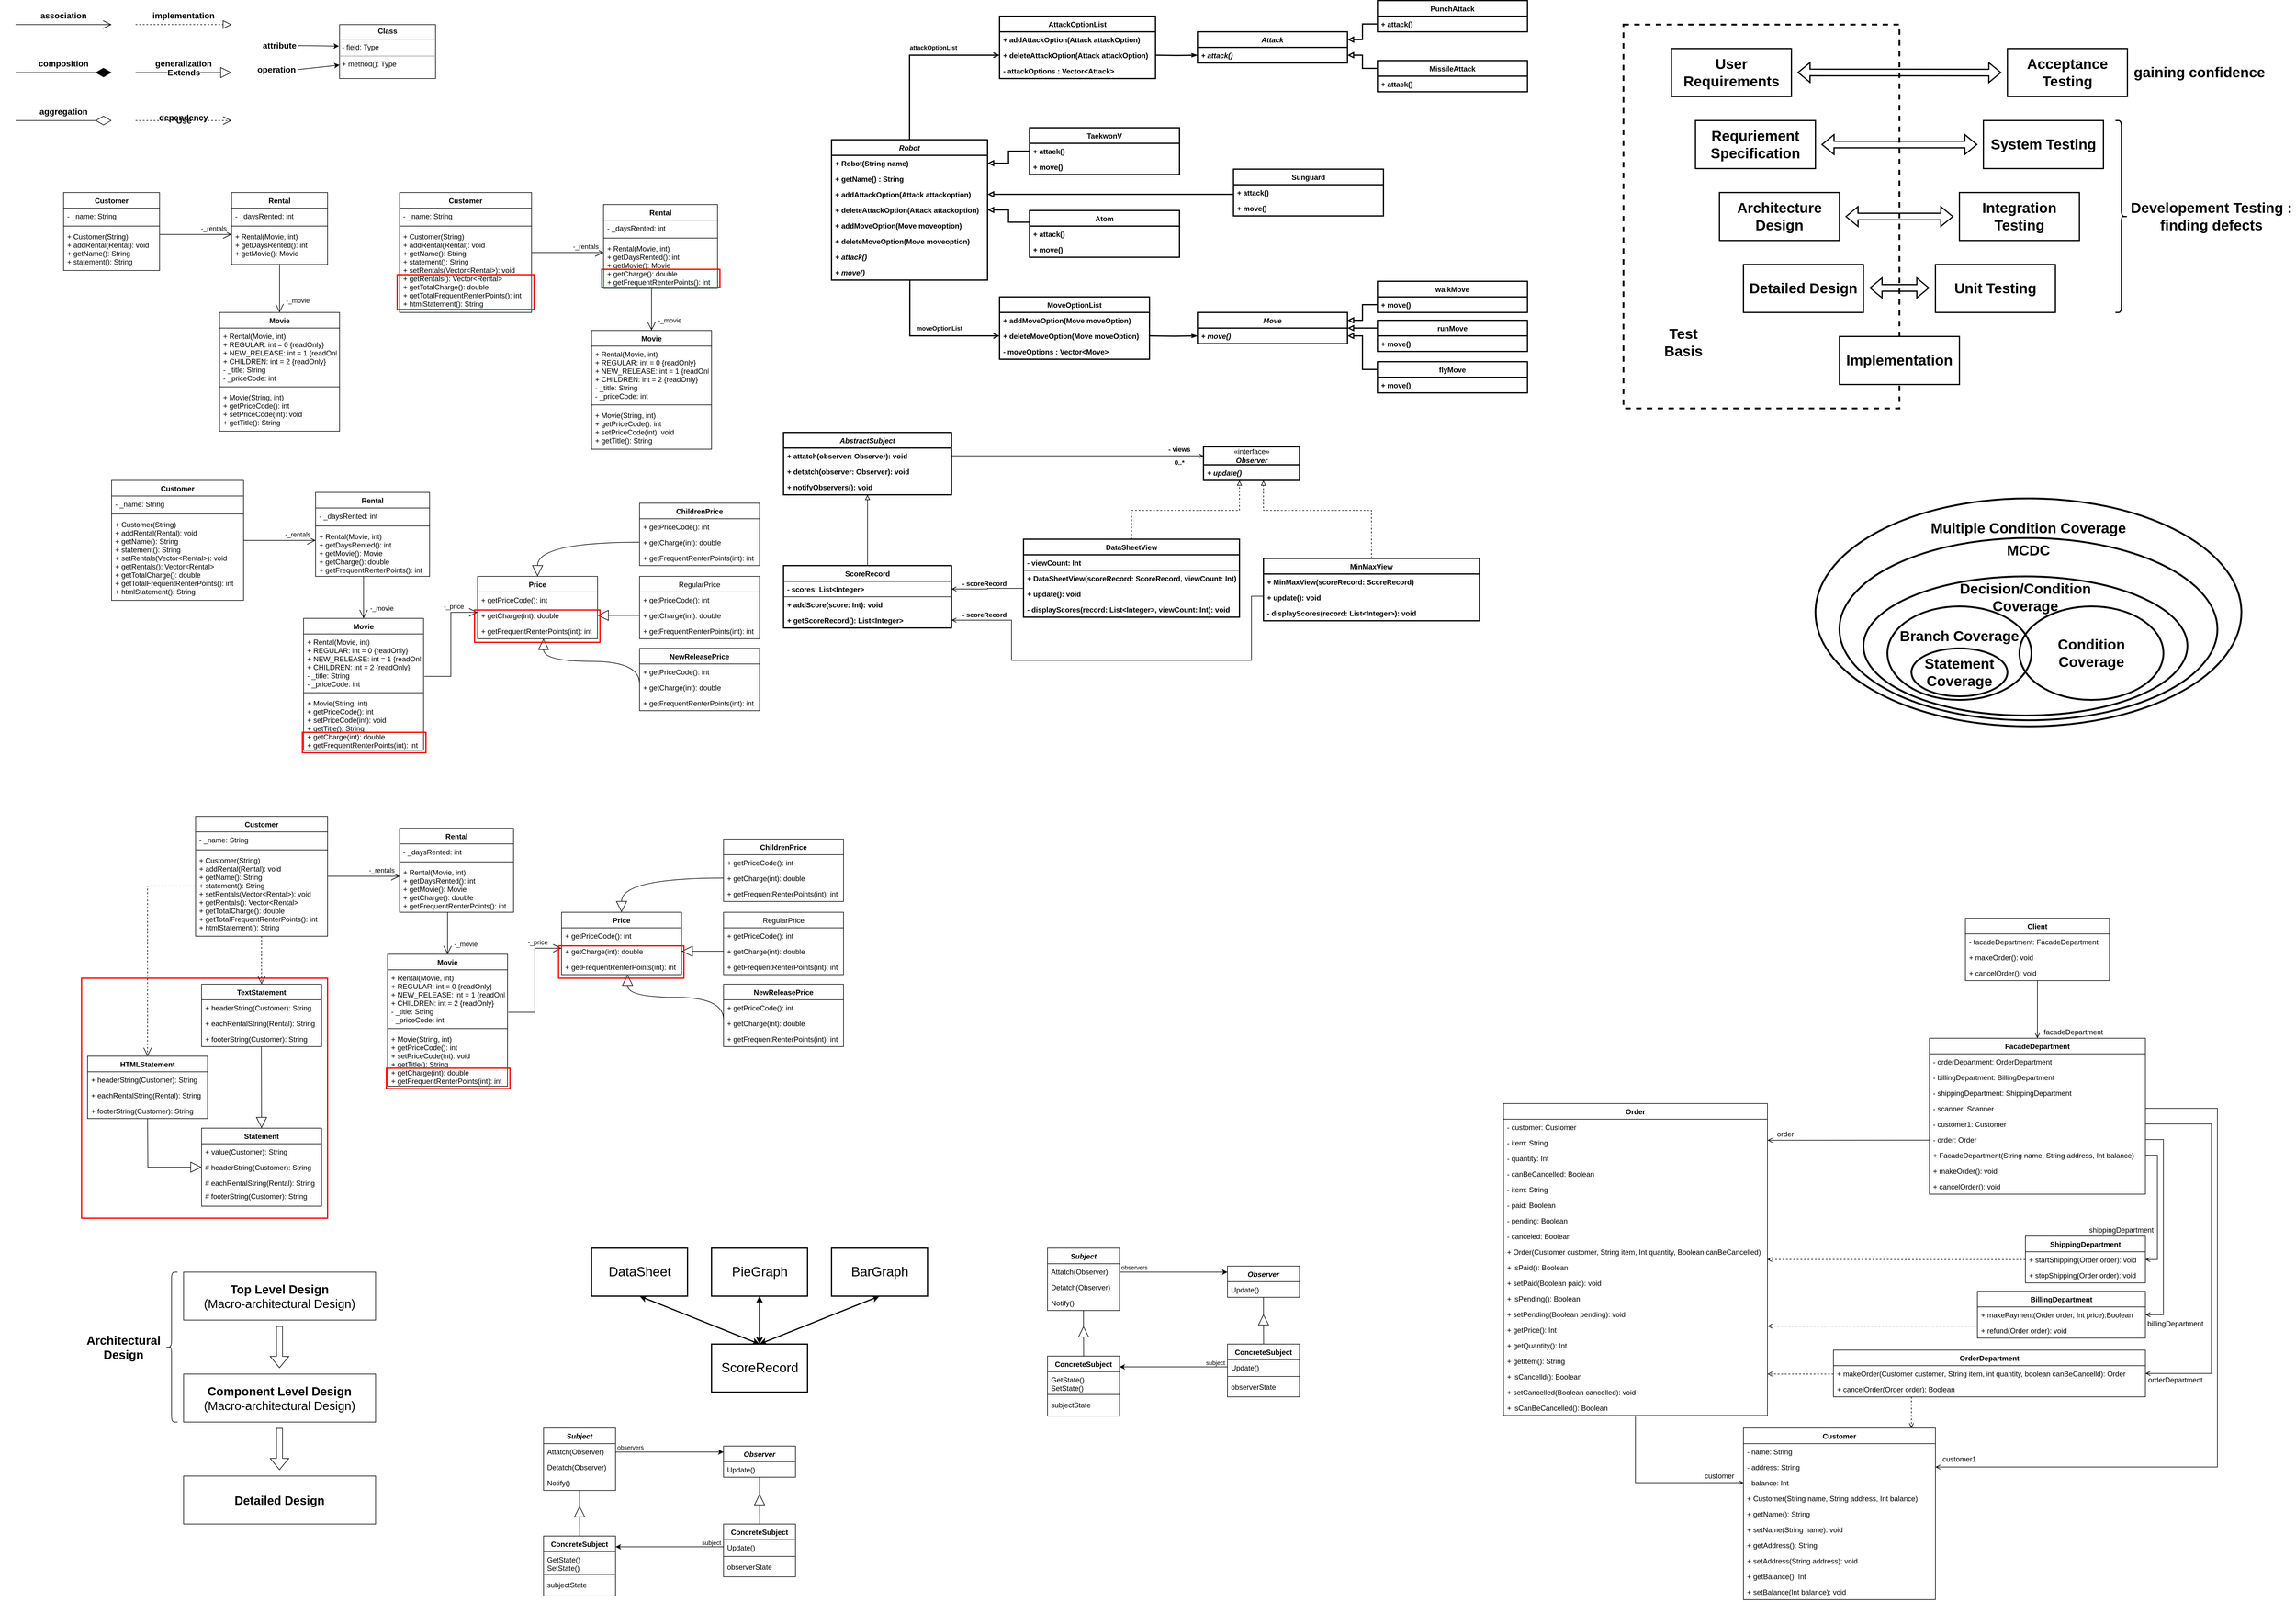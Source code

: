 <mxfile version="21.2.1" type="device">
  <diagram name="Page-1" id="xjZvKfOel7peh5mD1noz">
    <mxGraphModel dx="984" dy="747" grid="1" gridSize="10" guides="1" tooltips="1" connect="1" arrows="1" fold="1" page="1" pageScale="1" pageWidth="850" pageHeight="1100" math="0" shadow="0">
      <root>
        <mxCell id="0" />
        <mxCell id="1" parent="0" />
        <mxCell id="99eaHwufiaXae5ccycro-5" value="MCDC" style="ellipse;whiteSpace=wrap;html=1;fontSize=24;fontStyle=1;strokeWidth=3;fillColor=none;verticalAlign=top;" vertex="1" parent="1">
          <mxGeometry x="3080" y="1496" width="630" height="304" as="geometry" />
        </mxCell>
        <mxCell id="99eaHwufiaXae5ccycro-4" value="Decision/Condition&lt;br&gt;Coverage" style="ellipse;whiteSpace=wrap;html=1;fontSize=24;fontStyle=1;strokeWidth=3;fillColor=none;verticalAlign=top;" vertex="1" parent="1">
          <mxGeometry x="3120" y="1560" width="540" height="232" as="geometry" />
        </mxCell>
        <mxCell id="99eaHwufiaXae5ccycro-6" value="&lt;br&gt;Multiple Condition Coverage" style="ellipse;whiteSpace=wrap;html=1;fontSize=24;fontStyle=1;strokeWidth=3;fillColor=none;verticalAlign=top;" vertex="1" parent="1">
          <mxGeometry x="3040" y="1430" width="710" height="380" as="geometry" />
        </mxCell>
        <mxCell id="99eaHwufiaXae5ccycro-2" value="&lt;br&gt;Branch Coverage" style="ellipse;whiteSpace=wrap;html=1;fontSize=24;fontStyle=1;strokeWidth=3;fillColor=none;verticalAlign=top;" vertex="1" parent="1">
          <mxGeometry x="3160" y="1610" width="240" height="156" as="geometry" />
        </mxCell>
        <mxCell id="O-6mFqRPEfm9RQHit08T-2" value="" style="rounded=0;whiteSpace=wrap;html=1;fontColor=#000000;fillColor=none;strokeColor=#FF0000;strokeWidth=2;" parent="1" vertex="1">
          <mxGeometry x="150" y="2230" width="410" height="400" as="geometry" />
        </mxCell>
        <mxCell id="PV1EFJcUjrgo-LFW3s-f-2" value="" style="endArrow=open;endFill=1;endSize=12;html=1;rounded=0;fontStyle=1;fontSize=14;" parent="1" edge="1">
          <mxGeometry width="160" relative="1" as="geometry">
            <mxPoint x="40" y="640" as="sourcePoint" />
            <mxPoint x="200" y="640" as="targetPoint" />
          </mxGeometry>
        </mxCell>
        <mxCell id="PV1EFJcUjrgo-LFW3s-f-3" value="association" style="text;html=1;strokeColor=none;fillColor=none;align=center;verticalAlign=middle;whiteSpace=wrap;rounded=0;fontStyle=1;fontSize=14;" parent="1" vertex="1">
          <mxGeometry x="40" y="610" width="160" height="30" as="geometry" />
        </mxCell>
        <mxCell id="PV1EFJcUjrgo-LFW3s-f-4" value="" style="endArrow=diamondThin;endFill=1;endSize=24;html=1;rounded=0;fontStyle=1;fontSize=14;" parent="1" edge="1">
          <mxGeometry width="160" relative="1" as="geometry">
            <mxPoint x="40" y="720" as="sourcePoint" />
            <mxPoint x="200" y="720" as="targetPoint" />
          </mxGeometry>
        </mxCell>
        <mxCell id="PV1EFJcUjrgo-LFW3s-f-5" value="composition" style="text;html=1;strokeColor=none;fillColor=none;align=center;verticalAlign=middle;whiteSpace=wrap;rounded=0;fontStyle=1;fontSize=14;" parent="1" vertex="1">
          <mxGeometry x="40" y="690" width="160" height="30" as="geometry" />
        </mxCell>
        <mxCell id="PV1EFJcUjrgo-LFW3s-f-6" value="" style="endArrow=diamondThin;endFill=0;endSize=24;html=1;rounded=0;fontStyle=1;fontSize=14;" parent="1" edge="1">
          <mxGeometry width="160" relative="1" as="geometry">
            <mxPoint x="40" y="800" as="sourcePoint" />
            <mxPoint x="200" y="800" as="targetPoint" />
          </mxGeometry>
        </mxCell>
        <mxCell id="PV1EFJcUjrgo-LFW3s-f-7" value="aggregation" style="text;html=1;strokeColor=none;fillColor=none;align=center;verticalAlign=middle;whiteSpace=wrap;rounded=0;fontStyle=1;fontSize=14;" parent="1" vertex="1">
          <mxGeometry x="40" y="770" width="160" height="30" as="geometry" />
        </mxCell>
        <mxCell id="PV1EFJcUjrgo-LFW3s-f-8" value="" style="endArrow=block;dashed=1;endFill=0;endSize=12;html=1;rounded=0;fontStyle=1;fontSize=14;" parent="1" edge="1">
          <mxGeometry width="160" relative="1" as="geometry">
            <mxPoint x="240" y="640" as="sourcePoint" />
            <mxPoint x="400" y="640" as="targetPoint" />
          </mxGeometry>
        </mxCell>
        <mxCell id="PV1EFJcUjrgo-LFW3s-f-9" value="implementation" style="text;html=1;strokeColor=none;fillColor=none;align=center;verticalAlign=middle;whiteSpace=wrap;rounded=0;fontStyle=1;fontSize=14;" parent="1" vertex="1">
          <mxGeometry x="240" y="610" width="160" height="30" as="geometry" />
        </mxCell>
        <mxCell id="PV1EFJcUjrgo-LFW3s-f-10" value="Extends" style="endArrow=block;endSize=16;endFill=0;html=1;rounded=0;fontStyle=1;fontSize=14;" parent="1" edge="1">
          <mxGeometry width="160" relative="1" as="geometry">
            <mxPoint x="240" y="720" as="sourcePoint" />
            <mxPoint x="400" y="720" as="targetPoint" />
          </mxGeometry>
        </mxCell>
        <mxCell id="PV1EFJcUjrgo-LFW3s-f-11" value="generalization" style="text;html=1;strokeColor=none;fillColor=none;align=center;verticalAlign=middle;whiteSpace=wrap;rounded=0;fontStyle=1;fontSize=14;" parent="1" vertex="1">
          <mxGeometry x="240" y="690" width="160" height="30" as="geometry" />
        </mxCell>
        <mxCell id="PV1EFJcUjrgo-LFW3s-f-12" value="Use" style="endArrow=open;endSize=12;dashed=1;html=1;rounded=0;fontStyle=1;fontSize=14;" parent="1" edge="1">
          <mxGeometry width="160" relative="1" as="geometry">
            <mxPoint x="240" y="800" as="sourcePoint" />
            <mxPoint x="400" y="800" as="targetPoint" />
          </mxGeometry>
        </mxCell>
        <mxCell id="PV1EFJcUjrgo-LFW3s-f-13" value="dependency" style="text;html=1;strokeColor=none;fillColor=none;align=center;verticalAlign=middle;whiteSpace=wrap;rounded=0;fontStyle=1;fontSize=14;" parent="1" vertex="1">
          <mxGeometry x="240" y="780" width="160" height="30" as="geometry" />
        </mxCell>
        <mxCell id="PV1EFJcUjrgo-LFW3s-f-18" value="&lt;p style=&quot;margin:0px;margin-top:4px;text-align:center;&quot;&gt;&lt;b&gt;Class&lt;/b&gt;&lt;/p&gt;&lt;hr size=&quot;1&quot;&gt;&lt;p style=&quot;margin:0px;margin-left:4px;&quot;&gt;- field: Type&lt;/p&gt;&lt;hr size=&quot;1&quot;&gt;&lt;p style=&quot;margin:0px;margin-left:4px;&quot;&gt;+ method(): Type&lt;/p&gt;" style="verticalAlign=top;align=left;overflow=fill;fontSize=12;fontFamily=Helvetica;html=1;" parent="1" vertex="1">
          <mxGeometry x="580" y="640" width="160" height="90" as="geometry" />
        </mxCell>
        <mxCell id="PV1EFJcUjrgo-LFW3s-f-19" value="" style="endArrow=classic;html=1;rounded=0;entryX=-0.006;entryY=0.4;entryDx=0;entryDy=0;entryPerimeter=0;exitX=1;exitY=0.5;exitDx=0;exitDy=0;" parent="1" source="PV1EFJcUjrgo-LFW3s-f-20" target="PV1EFJcUjrgo-LFW3s-f-18" edge="1">
          <mxGeometry width="50" height="50" relative="1" as="geometry">
            <mxPoint x="510" y="674.5" as="sourcePoint" />
            <mxPoint x="560" y="674.5" as="targetPoint" />
          </mxGeometry>
        </mxCell>
        <mxCell id="PV1EFJcUjrgo-LFW3s-f-20" value="attribute" style="text;html=1;strokeColor=none;fillColor=none;align=center;verticalAlign=middle;whiteSpace=wrap;rounded=0;fontStyle=1;fontSize=14;" parent="1" vertex="1">
          <mxGeometry x="450" y="660" width="60" height="30" as="geometry" />
        </mxCell>
        <mxCell id="PV1EFJcUjrgo-LFW3s-f-21" value="" style="endArrow=classic;html=1;rounded=0;entryX=0;entryY=0.75;entryDx=0;entryDy=0;exitX=1;exitY=0.5;exitDx=0;exitDy=0;" parent="1" source="PV1EFJcUjrgo-LFW3s-f-22" target="PV1EFJcUjrgo-LFW3s-f-18" edge="1">
          <mxGeometry width="50" height="50" relative="1" as="geometry">
            <mxPoint x="500" y="714.5" as="sourcePoint" />
            <mxPoint x="569.04" y="716" as="targetPoint" />
          </mxGeometry>
        </mxCell>
        <mxCell id="PV1EFJcUjrgo-LFW3s-f-22" value="operation" style="text;html=1;strokeColor=none;fillColor=none;align=center;verticalAlign=middle;whiteSpace=wrap;rounded=0;fontStyle=1;fontSize=14;" parent="1" vertex="1">
          <mxGeometry x="440" y="700" width="70" height="30" as="geometry" />
        </mxCell>
        <mxCell id="R69NQJKKHj9QpN-TUXng-1" value="Customer" style="swimlane;fontStyle=1;align=center;verticalAlign=top;childLayout=stackLayout;horizontal=1;startSize=26;horizontalStack=0;resizeParent=1;resizeParentMax=0;resizeLast=0;collapsible=1;marginBottom=0;" parent="1" vertex="1">
          <mxGeometry x="120" y="920" width="160" height="130" as="geometry" />
        </mxCell>
        <mxCell id="R69NQJKKHj9QpN-TUXng-2" value="- _name: String" style="text;strokeColor=none;fillColor=none;align=left;verticalAlign=top;spacingLeft=4;spacingRight=4;overflow=hidden;rotatable=0;points=[[0,0.5],[1,0.5]];portConstraint=eastwest;" parent="R69NQJKKHj9QpN-TUXng-1" vertex="1">
          <mxGeometry y="26" width="160" height="26" as="geometry" />
        </mxCell>
        <mxCell id="R69NQJKKHj9QpN-TUXng-3" value="" style="line;strokeWidth=1;fillColor=none;align=left;verticalAlign=middle;spacingTop=-1;spacingLeft=3;spacingRight=3;rotatable=0;labelPosition=right;points=[];portConstraint=eastwest;strokeColor=inherit;" parent="R69NQJKKHj9QpN-TUXng-1" vertex="1">
          <mxGeometry y="52" width="160" height="8" as="geometry" />
        </mxCell>
        <mxCell id="R69NQJKKHj9QpN-TUXng-4" value="+ Customer(String)&#xa;+ addRental(Rental): void&#xa;+ getName(): String&#xa;+ statement(): String" style="text;strokeColor=none;fillColor=none;align=left;verticalAlign=top;spacingLeft=4;spacingRight=4;overflow=hidden;rotatable=0;points=[[0,0.5],[1,0.5]];portConstraint=eastwest;" parent="R69NQJKKHj9QpN-TUXng-1" vertex="1">
          <mxGeometry y="60" width="160" height="70" as="geometry" />
        </mxCell>
        <mxCell id="R69NQJKKHj9QpN-TUXng-5" value="Rental" style="swimlane;fontStyle=1;align=center;verticalAlign=top;childLayout=stackLayout;horizontal=1;startSize=26;horizontalStack=0;resizeParent=1;resizeParentMax=0;resizeLast=0;collapsible=1;marginBottom=0;" parent="1" vertex="1">
          <mxGeometry x="400" y="920" width="160" height="120" as="geometry" />
        </mxCell>
        <mxCell id="R69NQJKKHj9QpN-TUXng-6" value="- _daysRented: int" style="text;strokeColor=none;fillColor=none;align=left;verticalAlign=top;spacingLeft=4;spacingRight=4;overflow=hidden;rotatable=0;points=[[0,0.5],[1,0.5]];portConstraint=eastwest;" parent="R69NQJKKHj9QpN-TUXng-5" vertex="1">
          <mxGeometry y="26" width="160" height="26" as="geometry" />
        </mxCell>
        <mxCell id="R69NQJKKHj9QpN-TUXng-7" value="" style="line;strokeWidth=1;fillColor=none;align=left;verticalAlign=middle;spacingTop=-1;spacingLeft=3;spacingRight=3;rotatable=0;labelPosition=right;points=[];portConstraint=eastwest;strokeColor=inherit;" parent="R69NQJKKHj9QpN-TUXng-5" vertex="1">
          <mxGeometry y="52" width="160" height="8" as="geometry" />
        </mxCell>
        <mxCell id="R69NQJKKHj9QpN-TUXng-8" value="+ Rental(Movie, int)&#xa;+ getDaysRented(): int&#xa;+ getMovie(): Movie" style="text;strokeColor=none;fillColor=none;align=left;verticalAlign=top;spacingLeft=4;spacingRight=4;overflow=hidden;rotatable=0;points=[[0,0.5],[1,0.5]];portConstraint=eastwest;" parent="R69NQJKKHj9QpN-TUXng-5" vertex="1">
          <mxGeometry y="60" width="160" height="60" as="geometry" />
        </mxCell>
        <mxCell id="OQfz_WFB2d55QO-OLQLl-6" value="-_movie" style="endArrow=open;endFill=1;endSize=12;html=1;rounded=0;entryX=0.5;entryY=0;entryDx=0;entryDy=0;" parent="R69NQJKKHj9QpN-TUXng-5" target="OQfz_WFB2d55QO-OLQLl-1" edge="1">
          <mxGeometry x="0.506" y="30" width="160" relative="1" as="geometry">
            <mxPoint x="80" y="119" as="sourcePoint" />
            <mxPoint x="240" y="119" as="targetPoint" />
            <mxPoint as="offset" />
          </mxGeometry>
        </mxCell>
        <mxCell id="OQfz_WFB2d55QO-OLQLl-1" value="Movie" style="swimlane;fontStyle=1;align=center;verticalAlign=top;childLayout=stackLayout;horizontal=1;startSize=26;horizontalStack=0;resizeParent=1;resizeParentMax=0;resizeLast=0;collapsible=1;marginBottom=0;" parent="1" vertex="1">
          <mxGeometry x="380" y="1120" width="200" height="198" as="geometry" />
        </mxCell>
        <mxCell id="OQfz_WFB2d55QO-OLQLl-2" value="+ Rental(Movie, int)&#xa;+ REGULAR: int = 0 {readOnly}&#xa;+ NEW_RELEASE: int = 1 {readOnly}&#xa;+ CHILDREN: int = 2 {readOnly}&#xa;- _title: String&#xa;- _priceCode: int" style="text;strokeColor=none;fillColor=none;align=left;verticalAlign=top;spacingLeft=4;spacingRight=4;overflow=hidden;rotatable=0;points=[[0,0.5],[1,0.5]];portConstraint=eastwest;" parent="OQfz_WFB2d55QO-OLQLl-1" vertex="1">
          <mxGeometry y="26" width="200" height="94" as="geometry" />
        </mxCell>
        <mxCell id="OQfz_WFB2d55QO-OLQLl-3" value="" style="line;strokeWidth=1;fillColor=none;align=left;verticalAlign=middle;spacingTop=-1;spacingLeft=3;spacingRight=3;rotatable=0;labelPosition=right;points=[];portConstraint=eastwest;strokeColor=inherit;" parent="OQfz_WFB2d55QO-OLQLl-1" vertex="1">
          <mxGeometry y="120" width="200" height="8" as="geometry" />
        </mxCell>
        <mxCell id="OQfz_WFB2d55QO-OLQLl-4" value="+ Movie(String, int)&#xa;+ getPriceCode(): int&#xa;+ setPriceCode(int): void&#xa;+ getTitle(): String" style="text;strokeColor=none;fillColor=none;align=left;verticalAlign=top;spacingLeft=4;spacingRight=4;overflow=hidden;rotatable=0;points=[[0,0.5],[1,0.5]];portConstraint=eastwest;" parent="OQfz_WFB2d55QO-OLQLl-1" vertex="1">
          <mxGeometry y="128" width="200" height="70" as="geometry" />
        </mxCell>
        <mxCell id="OQfz_WFB2d55QO-OLQLl-5" value="-_rentals" style="endArrow=open;endFill=1;endSize=12;html=1;rounded=0;" parent="1" edge="1">
          <mxGeometry x="0.5" y="10" width="160" relative="1" as="geometry">
            <mxPoint x="280" y="990" as="sourcePoint" />
            <mxPoint x="400" y="990" as="targetPoint" />
            <mxPoint as="offset" />
          </mxGeometry>
        </mxCell>
        <mxCell id="OQfz_WFB2d55QO-OLQLl-7" value="Customer" style="swimlane;fontStyle=1;align=center;verticalAlign=top;childLayout=stackLayout;horizontal=1;startSize=26;horizontalStack=0;resizeParent=1;resizeParentMax=0;resizeLast=0;collapsible=1;marginBottom=0;" parent="1" vertex="1">
          <mxGeometry x="680" y="920" width="220" height="200" as="geometry" />
        </mxCell>
        <mxCell id="OQfz_WFB2d55QO-OLQLl-8" value="- _name: String" style="text;strokeColor=none;fillColor=none;align=left;verticalAlign=top;spacingLeft=4;spacingRight=4;overflow=hidden;rotatable=0;points=[[0,0.5],[1,0.5]];portConstraint=eastwest;" parent="OQfz_WFB2d55QO-OLQLl-7" vertex="1">
          <mxGeometry y="26" width="220" height="26" as="geometry" />
        </mxCell>
        <mxCell id="OQfz_WFB2d55QO-OLQLl-9" value="" style="line;strokeWidth=1;fillColor=none;align=left;verticalAlign=middle;spacingTop=-1;spacingLeft=3;spacingRight=3;rotatable=0;labelPosition=right;points=[];portConstraint=eastwest;strokeColor=inherit;" parent="OQfz_WFB2d55QO-OLQLl-7" vertex="1">
          <mxGeometry y="52" width="220" height="8" as="geometry" />
        </mxCell>
        <mxCell id="OQfz_WFB2d55QO-OLQLl-10" value="+ Customer(String)&#xa;+ addRental(Rental): void&#xa;+ getName(): String&#xa;+ statement(): String&#xa;+ setRentals(Vector&lt;Rental&gt;): void&#xa;+ getRentals(): Vector&lt;Rental&gt;&#xa;+ getTotalCharge(): double&#xa;+ getTotalFrequentRenterPoints(): int&#xa;+ htmlStatement(): String" style="text;strokeColor=none;fillColor=none;align=left;verticalAlign=top;spacingLeft=4;spacingRight=4;overflow=hidden;rotatable=0;points=[[0,0.5],[1,0.5]];portConstraint=eastwest;fontColor=#000000;" parent="OQfz_WFB2d55QO-OLQLl-7" vertex="1">
          <mxGeometry y="60" width="220" height="140" as="geometry" />
        </mxCell>
        <mxCell id="OQfz_WFB2d55QO-OLQLl-11" value="Rental" style="swimlane;fontStyle=1;align=center;verticalAlign=top;childLayout=stackLayout;horizontal=1;startSize=26;horizontalStack=0;resizeParent=1;resizeParentMax=0;resizeLast=0;collapsible=1;marginBottom=0;" parent="1" vertex="1">
          <mxGeometry x="1020" y="940" width="190" height="140" as="geometry" />
        </mxCell>
        <mxCell id="OQfz_WFB2d55QO-OLQLl-12" value="- _daysRented: int" style="text;strokeColor=none;fillColor=none;align=left;verticalAlign=top;spacingLeft=4;spacingRight=4;overflow=hidden;rotatable=0;points=[[0,0.5],[1,0.5]];portConstraint=eastwest;" parent="OQfz_WFB2d55QO-OLQLl-11" vertex="1">
          <mxGeometry y="26" width="190" height="26" as="geometry" />
        </mxCell>
        <mxCell id="OQfz_WFB2d55QO-OLQLl-13" value="" style="line;strokeWidth=1;fillColor=none;align=left;verticalAlign=middle;spacingTop=-1;spacingLeft=3;spacingRight=3;rotatable=0;labelPosition=right;points=[];portConstraint=eastwest;strokeColor=inherit;" parent="OQfz_WFB2d55QO-OLQLl-11" vertex="1">
          <mxGeometry y="52" width="190" height="8" as="geometry" />
        </mxCell>
        <mxCell id="OQfz_WFB2d55QO-OLQLl-14" value="+ Rental(Movie, int)&#xa;+ getDaysRented(): int&#xa;+ getMovie(): Movie&#xa;+ getCharge(): double&#xa;+ getFrequentRenterPoints(): int" style="text;strokeColor=none;fillColor=none;align=left;verticalAlign=top;spacingLeft=4;spacingRight=4;overflow=hidden;rotatable=0;points=[[0,0.5],[1,0.5]];portConstraint=eastwest;" parent="OQfz_WFB2d55QO-OLQLl-11" vertex="1">
          <mxGeometry y="60" width="190" height="80" as="geometry" />
        </mxCell>
        <mxCell id="OQfz_WFB2d55QO-OLQLl-15" value="-_movie" style="endArrow=open;endFill=1;endSize=12;html=1;rounded=0;entryX=0.5;entryY=0;entryDx=0;entryDy=0;" parent="OQfz_WFB2d55QO-OLQLl-11" target="OQfz_WFB2d55QO-OLQLl-16" edge="1">
          <mxGeometry x="0.506" y="30" width="160" relative="1" as="geometry">
            <mxPoint x="80" y="140" as="sourcePoint" />
            <mxPoint x="240" y="119" as="targetPoint" />
            <mxPoint as="offset" />
          </mxGeometry>
        </mxCell>
        <mxCell id="OQfz_WFB2d55QO-OLQLl-16" value="Movie" style="swimlane;fontStyle=1;align=center;verticalAlign=top;childLayout=stackLayout;horizontal=1;startSize=26;horizontalStack=0;resizeParent=1;resizeParentMax=0;resizeLast=0;collapsible=1;marginBottom=0;" parent="1" vertex="1">
          <mxGeometry x="1000" y="1150" width="200" height="198" as="geometry" />
        </mxCell>
        <mxCell id="OQfz_WFB2d55QO-OLQLl-17" value="+ Rental(Movie, int)&#xa;+ REGULAR: int = 0 {readOnly}&#xa;+ NEW_RELEASE: int = 1 {readOnly}&#xa;+ CHILDREN: int = 2 {readOnly}&#xa;- _title: String&#xa;- _priceCode: int" style="text;strokeColor=none;fillColor=none;align=left;verticalAlign=top;spacingLeft=4;spacingRight=4;overflow=hidden;rotatable=0;points=[[0,0.5],[1,0.5]];portConstraint=eastwest;" parent="OQfz_WFB2d55QO-OLQLl-16" vertex="1">
          <mxGeometry y="26" width="200" height="94" as="geometry" />
        </mxCell>
        <mxCell id="OQfz_WFB2d55QO-OLQLl-18" value="" style="line;strokeWidth=1;fillColor=none;align=left;verticalAlign=middle;spacingTop=-1;spacingLeft=3;spacingRight=3;rotatable=0;labelPosition=right;points=[];portConstraint=eastwest;strokeColor=inherit;" parent="OQfz_WFB2d55QO-OLQLl-16" vertex="1">
          <mxGeometry y="120" width="200" height="8" as="geometry" />
        </mxCell>
        <mxCell id="OQfz_WFB2d55QO-OLQLl-19" value="+ Movie(String, int)&#xa;+ getPriceCode(): int&#xa;+ setPriceCode(int): void&#xa;+ getTitle(): String" style="text;strokeColor=none;fillColor=none;align=left;verticalAlign=top;spacingLeft=4;spacingRight=4;overflow=hidden;rotatable=0;points=[[0,0.5],[1,0.5]];portConstraint=eastwest;" parent="OQfz_WFB2d55QO-OLQLl-16" vertex="1">
          <mxGeometry y="128" width="200" height="70" as="geometry" />
        </mxCell>
        <mxCell id="OQfz_WFB2d55QO-OLQLl-20" value="-_rentals" style="endArrow=open;endFill=1;endSize=12;html=1;rounded=0;" parent="1" edge="1">
          <mxGeometry x="0.5" y="10" width="160" relative="1" as="geometry">
            <mxPoint x="900" y="1020" as="sourcePoint" />
            <mxPoint x="1020" y="1020" as="targetPoint" />
            <mxPoint as="offset" />
          </mxGeometry>
        </mxCell>
        <mxCell id="OQfz_WFB2d55QO-OLQLl-21" value="" style="rounded=0;whiteSpace=wrap;html=1;fontColor=#000000;fillColor=none;strokeColor=#FF0000;strokeWidth=2;" parent="1" vertex="1">
          <mxGeometry x="676" y="1057" width="228" height="58" as="geometry" />
        </mxCell>
        <mxCell id="UCq6OeMAjsQIkMiQeq0x-2" value="" style="rounded=0;whiteSpace=wrap;html=1;fontColor=#000000;fillColor=none;strokeColor=#FF0000;strokeWidth=2;" parent="1" vertex="1">
          <mxGeometry x="1017" y="1048" width="197" height="30" as="geometry" />
        </mxCell>
        <mxCell id="UCq6OeMAjsQIkMiQeq0x-3" value="Customer" style="swimlane;fontStyle=1;align=center;verticalAlign=top;childLayout=stackLayout;horizontal=1;startSize=26;horizontalStack=0;resizeParent=1;resizeParentMax=0;resizeLast=0;collapsible=1;marginBottom=0;" parent="1" vertex="1">
          <mxGeometry x="200" y="1400" width="220" height="200" as="geometry" />
        </mxCell>
        <mxCell id="UCq6OeMAjsQIkMiQeq0x-4" value="- _name: String" style="text;strokeColor=none;fillColor=none;align=left;verticalAlign=top;spacingLeft=4;spacingRight=4;overflow=hidden;rotatable=0;points=[[0,0.5],[1,0.5]];portConstraint=eastwest;" parent="UCq6OeMAjsQIkMiQeq0x-3" vertex="1">
          <mxGeometry y="26" width="220" height="26" as="geometry" />
        </mxCell>
        <mxCell id="UCq6OeMAjsQIkMiQeq0x-5" value="" style="line;strokeWidth=1;fillColor=none;align=left;verticalAlign=middle;spacingTop=-1;spacingLeft=3;spacingRight=3;rotatable=0;labelPosition=right;points=[];portConstraint=eastwest;strokeColor=inherit;" parent="UCq6OeMAjsQIkMiQeq0x-3" vertex="1">
          <mxGeometry y="52" width="220" height="8" as="geometry" />
        </mxCell>
        <mxCell id="UCq6OeMAjsQIkMiQeq0x-6" value="+ Customer(String)&#xa;+ addRental(Rental): void&#xa;+ getName(): String&#xa;+ statement(): String&#xa;+ setRentals(Vector&lt;Rental&gt;): void&#xa;+ getRentals(): Vector&lt;Rental&gt;&#xa;+ getTotalCharge(): double&#xa;+ getTotalFrequentRenterPoints(): int&#xa;+ htmlStatement(): String" style="text;strokeColor=none;fillColor=none;align=left;verticalAlign=top;spacingLeft=4;spacingRight=4;overflow=hidden;rotatable=0;points=[[0,0.5],[1,0.5]];portConstraint=eastwest;fontColor=#000000;" parent="UCq6OeMAjsQIkMiQeq0x-3" vertex="1">
          <mxGeometry y="60" width="220" height="140" as="geometry" />
        </mxCell>
        <mxCell id="UCq6OeMAjsQIkMiQeq0x-7" value="Rental" style="swimlane;fontStyle=1;align=center;verticalAlign=top;childLayout=stackLayout;horizontal=1;startSize=26;horizontalStack=0;resizeParent=1;resizeParentMax=0;resizeLast=0;collapsible=1;marginBottom=0;" parent="1" vertex="1">
          <mxGeometry x="540" y="1420" width="190" height="140" as="geometry" />
        </mxCell>
        <mxCell id="UCq6OeMAjsQIkMiQeq0x-8" value="- _daysRented: int" style="text;strokeColor=none;fillColor=none;align=left;verticalAlign=top;spacingLeft=4;spacingRight=4;overflow=hidden;rotatable=0;points=[[0,0.5],[1,0.5]];portConstraint=eastwest;" parent="UCq6OeMAjsQIkMiQeq0x-7" vertex="1">
          <mxGeometry y="26" width="190" height="26" as="geometry" />
        </mxCell>
        <mxCell id="UCq6OeMAjsQIkMiQeq0x-9" value="" style="line;strokeWidth=1;fillColor=none;align=left;verticalAlign=middle;spacingTop=-1;spacingLeft=3;spacingRight=3;rotatable=0;labelPosition=right;points=[];portConstraint=eastwest;strokeColor=inherit;" parent="UCq6OeMAjsQIkMiQeq0x-7" vertex="1">
          <mxGeometry y="52" width="190" height="8" as="geometry" />
        </mxCell>
        <mxCell id="UCq6OeMAjsQIkMiQeq0x-10" value="+ Rental(Movie, int)&#xa;+ getDaysRented(): int&#xa;+ getMovie(): Movie&#xa;+ getCharge(): double&#xa;+ getFrequentRenterPoints(): int" style="text;strokeColor=none;fillColor=none;align=left;verticalAlign=top;spacingLeft=4;spacingRight=4;overflow=hidden;rotatable=0;points=[[0,0.5],[1,0.5]];portConstraint=eastwest;" parent="UCq6OeMAjsQIkMiQeq0x-7" vertex="1">
          <mxGeometry y="60" width="190" height="80" as="geometry" />
        </mxCell>
        <mxCell id="UCq6OeMAjsQIkMiQeq0x-11" value="-_movie" style="endArrow=open;endFill=1;endSize=12;html=1;rounded=0;entryX=0.5;entryY=0;entryDx=0;entryDy=0;" parent="UCq6OeMAjsQIkMiQeq0x-7" target="UCq6OeMAjsQIkMiQeq0x-12" edge="1">
          <mxGeometry x="0.506" y="30" width="160" relative="1" as="geometry">
            <mxPoint x="80" y="140" as="sourcePoint" />
            <mxPoint x="240" y="119" as="targetPoint" />
            <mxPoint as="offset" />
          </mxGeometry>
        </mxCell>
        <mxCell id="UCq6OeMAjsQIkMiQeq0x-12" value="Movie" style="swimlane;fontStyle=1;align=center;verticalAlign=top;childLayout=stackLayout;horizontal=1;startSize=26;horizontalStack=0;resizeParent=1;resizeParentMax=0;resizeLast=0;collapsible=1;marginBottom=0;" parent="1" vertex="1">
          <mxGeometry x="520" y="1630" width="200" height="220" as="geometry" />
        </mxCell>
        <mxCell id="UCq6OeMAjsQIkMiQeq0x-13" value="+ Rental(Movie, int)&#xa;+ REGULAR: int = 0 {readOnly}&#xa;+ NEW_RELEASE: int = 1 {readOnly}&#xa;+ CHILDREN: int = 2 {readOnly}&#xa;- _title: String&#xa;- _priceCode: int" style="text;strokeColor=none;fillColor=none;align=left;verticalAlign=top;spacingLeft=4;spacingRight=4;overflow=hidden;rotatable=0;points=[[0,0.5],[1,0.5]];portConstraint=eastwest;" parent="UCq6OeMAjsQIkMiQeq0x-12" vertex="1">
          <mxGeometry y="26" width="200" height="94" as="geometry" />
        </mxCell>
        <mxCell id="UCq6OeMAjsQIkMiQeq0x-14" value="" style="line;strokeWidth=1;fillColor=none;align=left;verticalAlign=middle;spacingTop=-1;spacingLeft=3;spacingRight=3;rotatable=0;labelPosition=right;points=[];portConstraint=eastwest;strokeColor=inherit;" parent="UCq6OeMAjsQIkMiQeq0x-12" vertex="1">
          <mxGeometry y="120" width="200" height="8" as="geometry" />
        </mxCell>
        <mxCell id="UCq6OeMAjsQIkMiQeq0x-15" value="+ Movie(String, int)&#xa;+ getPriceCode(): int&#xa;+ setPriceCode(int): void&#xa;+ getTitle(): String&#xa;+ getCharge(int): double&#xa;+ getFrequentRenterPoints(int): int" style="text;strokeColor=none;fillColor=none;align=left;verticalAlign=top;spacingLeft=4;spacingRight=4;overflow=hidden;rotatable=0;points=[[0,0.5],[1,0.5]];portConstraint=eastwest;" parent="UCq6OeMAjsQIkMiQeq0x-12" vertex="1">
          <mxGeometry y="128" width="200" height="92" as="geometry" />
        </mxCell>
        <mxCell id="UCq6OeMAjsQIkMiQeq0x-16" value="-_rentals" style="endArrow=open;endFill=1;endSize=12;html=1;rounded=0;" parent="1" edge="1">
          <mxGeometry x="0.5" y="10" width="160" relative="1" as="geometry">
            <mxPoint x="420" y="1500" as="sourcePoint" />
            <mxPoint x="540" y="1500" as="targetPoint" />
            <mxPoint as="offset" />
          </mxGeometry>
        </mxCell>
        <mxCell id="UCq6OeMAjsQIkMiQeq0x-19" value="" style="rounded=0;whiteSpace=wrap;html=1;fontColor=#000000;fillColor=none;strokeColor=#FF0000;strokeWidth=2;" parent="1" vertex="1">
          <mxGeometry x="518" y="1820" width="206" height="34" as="geometry" />
        </mxCell>
        <mxCell id="UCq6OeMAjsQIkMiQeq0x-24" value="Price" style="swimlane;fontStyle=1;childLayout=stackLayout;horizontal=1;startSize=26;fillColor=none;horizontalStack=0;resizeParent=1;resizeParentMax=0;resizeLast=0;collapsible=1;marginBottom=0;strokeColor=#000000;strokeWidth=1;" parent="1" vertex="1">
          <mxGeometry x="810" y="1560" width="200" height="104" as="geometry" />
        </mxCell>
        <mxCell id="UCq6OeMAjsQIkMiQeq0x-25" value="+ getPriceCode(): int" style="text;strokeColor=none;fillColor=none;align=left;verticalAlign=top;spacingLeft=4;spacingRight=4;overflow=hidden;rotatable=0;points=[[0,0.5],[1,0.5]];portConstraint=eastwest;" parent="UCq6OeMAjsQIkMiQeq0x-24" vertex="1">
          <mxGeometry y="26" width="200" height="26" as="geometry" />
        </mxCell>
        <mxCell id="UCq6OeMAjsQIkMiQeq0x-26" value="+ getCharge(int): double" style="text;strokeColor=none;fillColor=none;align=left;verticalAlign=top;spacingLeft=4;spacingRight=4;overflow=hidden;rotatable=0;points=[[0,0.5],[1,0.5]];portConstraint=eastwest;" parent="UCq6OeMAjsQIkMiQeq0x-24" vertex="1">
          <mxGeometry y="52" width="200" height="26" as="geometry" />
        </mxCell>
        <mxCell id="UCq6OeMAjsQIkMiQeq0x-27" value="+ getFrequentRenterPoints(int): int" style="text;strokeColor=none;fillColor=none;align=left;verticalAlign=top;spacingLeft=4;spacingRight=4;overflow=hidden;rotatable=0;points=[[0,0.5],[1,0.5]];portConstraint=eastwest;" parent="UCq6OeMAjsQIkMiQeq0x-24" vertex="1">
          <mxGeometry y="78" width="200" height="26" as="geometry" />
        </mxCell>
        <mxCell id="UCq6OeMAjsQIkMiQeq0x-28" value="ChildrenPrice" style="swimlane;fontStyle=1;childLayout=stackLayout;horizontal=1;startSize=26;fillColor=none;horizontalStack=0;resizeParent=1;resizeParentMax=0;resizeLast=0;collapsible=1;marginBottom=0;strokeColor=#000000;strokeWidth=1;" parent="1" vertex="1">
          <mxGeometry x="1080" y="1438" width="200" height="104" as="geometry" />
        </mxCell>
        <mxCell id="UCq6OeMAjsQIkMiQeq0x-29" value="+ getPriceCode(): int" style="text;strokeColor=none;fillColor=none;align=left;verticalAlign=top;spacingLeft=4;spacingRight=4;overflow=hidden;rotatable=0;points=[[0,0.5],[1,0.5]];portConstraint=eastwest;" parent="UCq6OeMAjsQIkMiQeq0x-28" vertex="1">
          <mxGeometry y="26" width="200" height="26" as="geometry" />
        </mxCell>
        <mxCell id="UCq6OeMAjsQIkMiQeq0x-30" value="+ getCharge(int): double" style="text;strokeColor=none;fillColor=none;align=left;verticalAlign=top;spacingLeft=4;spacingRight=4;overflow=hidden;rotatable=0;points=[[0,0.5],[1,0.5]];portConstraint=eastwest;" parent="UCq6OeMAjsQIkMiQeq0x-28" vertex="1">
          <mxGeometry y="52" width="200" height="26" as="geometry" />
        </mxCell>
        <mxCell id="UCq6OeMAjsQIkMiQeq0x-31" value="+ getFrequentRenterPoints(int): int" style="text;strokeColor=none;fillColor=none;align=left;verticalAlign=top;spacingLeft=4;spacingRight=4;overflow=hidden;rotatable=0;points=[[0,0.5],[1,0.5]];portConstraint=eastwest;" parent="UCq6OeMAjsQIkMiQeq0x-28" vertex="1">
          <mxGeometry y="78" width="200" height="26" as="geometry" />
        </mxCell>
        <mxCell id="UCq6OeMAjsQIkMiQeq0x-32" value="RegularPrice" style="swimlane;fontStyle=0;childLayout=stackLayout;horizontal=1;startSize=26;fillColor=none;horizontalStack=0;resizeParent=1;resizeParentMax=0;resizeLast=0;collapsible=1;marginBottom=0;strokeColor=#000000;strokeWidth=1;" parent="1" vertex="1">
          <mxGeometry x="1080" y="1560" width="200" height="104" as="geometry" />
        </mxCell>
        <mxCell id="UCq6OeMAjsQIkMiQeq0x-33" value="+ getPriceCode(): int" style="text;strokeColor=none;fillColor=none;align=left;verticalAlign=top;spacingLeft=4;spacingRight=4;overflow=hidden;rotatable=0;points=[[0,0.5],[1,0.5]];portConstraint=eastwest;" parent="UCq6OeMAjsQIkMiQeq0x-32" vertex="1">
          <mxGeometry y="26" width="200" height="26" as="geometry" />
        </mxCell>
        <mxCell id="UCq6OeMAjsQIkMiQeq0x-34" value="+ getCharge(int): double" style="text;strokeColor=none;fillColor=none;align=left;verticalAlign=top;spacingLeft=4;spacingRight=4;overflow=hidden;rotatable=0;points=[[0,0.5],[1,0.5]];portConstraint=eastwest;" parent="UCq6OeMAjsQIkMiQeq0x-32" vertex="1">
          <mxGeometry y="52" width="200" height="26" as="geometry" />
        </mxCell>
        <mxCell id="UCq6OeMAjsQIkMiQeq0x-35" value="+ getFrequentRenterPoints(int): int" style="text;strokeColor=none;fillColor=none;align=left;verticalAlign=top;spacingLeft=4;spacingRight=4;overflow=hidden;rotatable=0;points=[[0,0.5],[1,0.5]];portConstraint=eastwest;" parent="UCq6OeMAjsQIkMiQeq0x-32" vertex="1">
          <mxGeometry y="78" width="200" height="26" as="geometry" />
        </mxCell>
        <mxCell id="UCq6OeMAjsQIkMiQeq0x-36" value="NewReleasePrice" style="swimlane;fontStyle=1;childLayout=stackLayout;horizontal=1;startSize=26;fillColor=none;horizontalStack=0;resizeParent=1;resizeParentMax=0;resizeLast=0;collapsible=1;marginBottom=0;strokeColor=#000000;strokeWidth=1;" parent="1" vertex="1">
          <mxGeometry x="1080" y="1680" width="200" height="104" as="geometry" />
        </mxCell>
        <mxCell id="UCq6OeMAjsQIkMiQeq0x-37" value="+ getPriceCode(): int" style="text;strokeColor=none;fillColor=none;align=left;verticalAlign=top;spacingLeft=4;spacingRight=4;overflow=hidden;rotatable=0;points=[[0,0.5],[1,0.5]];portConstraint=eastwest;" parent="UCq6OeMAjsQIkMiQeq0x-36" vertex="1">
          <mxGeometry y="26" width="200" height="26" as="geometry" />
        </mxCell>
        <mxCell id="UCq6OeMAjsQIkMiQeq0x-38" value="+ getCharge(int): double" style="text;strokeColor=none;fillColor=none;align=left;verticalAlign=top;spacingLeft=4;spacingRight=4;overflow=hidden;rotatable=0;points=[[0,0.5],[1,0.5]];portConstraint=eastwest;" parent="UCq6OeMAjsQIkMiQeq0x-36" vertex="1">
          <mxGeometry y="52" width="200" height="26" as="geometry" />
        </mxCell>
        <mxCell id="UCq6OeMAjsQIkMiQeq0x-39" value="+ getFrequentRenterPoints(int): int" style="text;strokeColor=none;fillColor=none;align=left;verticalAlign=top;spacingLeft=4;spacingRight=4;overflow=hidden;rotatable=0;points=[[0,0.5],[1,0.5]];portConstraint=eastwest;" parent="UCq6OeMAjsQIkMiQeq0x-36" vertex="1">
          <mxGeometry y="78" width="200" height="26" as="geometry" />
        </mxCell>
        <mxCell id="UCq6OeMAjsQIkMiQeq0x-40" value="" style="endArrow=block;endSize=16;endFill=0;html=1;rounded=0;entryX=0.5;entryY=0;entryDx=0;entryDy=0;exitX=0;exitY=0.5;exitDx=0;exitDy=0;edgeStyle=orthogonalEdgeStyle;curved=1;" parent="1" source="UCq6OeMAjsQIkMiQeq0x-30" target="UCq6OeMAjsQIkMiQeq0x-24" edge="1">
          <mxGeometry x="0.375" y="90" width="160" relative="1" as="geometry">
            <mxPoint x="920" y="1489.5" as="sourcePoint" />
            <mxPoint x="1080" y="1489.5" as="targetPoint" />
            <mxPoint as="offset" />
          </mxGeometry>
        </mxCell>
        <mxCell id="UCq6OeMAjsQIkMiQeq0x-42" value="" style="endArrow=block;endSize=16;endFill=0;html=1;rounded=0;curved=1;exitX=0;exitY=0.5;exitDx=0;exitDy=0;entryX=1;entryY=0.5;entryDx=0;entryDy=0;" parent="1" source="UCq6OeMAjsQIkMiQeq0x-34" target="UCq6OeMAjsQIkMiQeq0x-26" edge="1">
          <mxGeometry x="0.143" y="-65" width="160" relative="1" as="geometry">
            <mxPoint x="820" y="1800" as="sourcePoint" />
            <mxPoint x="980" y="1800" as="targetPoint" />
            <mxPoint as="offset" />
          </mxGeometry>
        </mxCell>
        <mxCell id="UCq6OeMAjsQIkMiQeq0x-43" value="" style="endArrow=block;endSize=16;endFill=0;html=1;rounded=0;exitX=0;exitY=0.5;exitDx=0;exitDy=0;entryX=0.55;entryY=0.997;entryDx=0;entryDy=0;entryPerimeter=0;edgeStyle=orthogonalEdgeStyle;curved=1;" parent="1" target="UCq6OeMAjsQIkMiQeq0x-27" edge="1">
          <mxGeometry x="0.143" y="-65" width="160" relative="1" as="geometry">
            <mxPoint x="1080" y="1739.5" as="sourcePoint" />
            <mxPoint x="1010" y="1739.5" as="targetPoint" />
            <mxPoint as="offset" />
          </mxGeometry>
        </mxCell>
        <mxCell id="z5FjlhwpFLuzclh5f7W9-3" value="-_price" style="endArrow=open;endFill=1;endSize=12;html=1;rounded=0;exitX=1.006;exitY=0.753;exitDx=0;exitDy=0;exitPerimeter=0;edgeStyle=elbowEdgeStyle;" parent="1" source="UCq6OeMAjsQIkMiQeq0x-13" edge="1">
          <mxGeometry x="0.591" y="10" width="160" relative="1" as="geometry">
            <mxPoint x="690" y="1620" as="sourcePoint" />
            <mxPoint x="810" y="1620" as="targetPoint" />
            <mxPoint as="offset" />
          </mxGeometry>
        </mxCell>
        <mxCell id="z5FjlhwpFLuzclh5f7W9-4" value="" style="rounded=0;whiteSpace=wrap;html=1;fontColor=#000000;fillColor=none;strokeColor=#FF0000;strokeWidth=2;" parent="1" vertex="1">
          <mxGeometry x="805" y="1616" width="209" height="54" as="geometry" />
        </mxCell>
        <mxCell id="q6Gfqv-jAPHt8qrF0zTz-1" value="Customer" style="swimlane;fontStyle=1;align=center;verticalAlign=top;childLayout=stackLayout;horizontal=1;startSize=26;horizontalStack=0;resizeParent=1;resizeParentMax=0;resizeLast=0;collapsible=1;marginBottom=0;" parent="1" vertex="1">
          <mxGeometry x="340" y="1960" width="220" height="200" as="geometry" />
        </mxCell>
        <mxCell id="q6Gfqv-jAPHt8qrF0zTz-2" value="- _name: String" style="text;strokeColor=none;fillColor=none;align=left;verticalAlign=top;spacingLeft=4;spacingRight=4;overflow=hidden;rotatable=0;points=[[0,0.5],[1,0.5]];portConstraint=eastwest;" parent="q6Gfqv-jAPHt8qrF0zTz-1" vertex="1">
          <mxGeometry y="26" width="220" height="26" as="geometry" />
        </mxCell>
        <mxCell id="q6Gfqv-jAPHt8qrF0zTz-3" value="" style="line;strokeWidth=1;fillColor=none;align=left;verticalAlign=middle;spacingTop=-1;spacingLeft=3;spacingRight=3;rotatable=0;labelPosition=right;points=[];portConstraint=eastwest;strokeColor=inherit;" parent="q6Gfqv-jAPHt8qrF0zTz-1" vertex="1">
          <mxGeometry y="52" width="220" height="8" as="geometry" />
        </mxCell>
        <mxCell id="q6Gfqv-jAPHt8qrF0zTz-4" value="+ Customer(String)&#xa;+ addRental(Rental): void&#xa;+ getName(): String&#xa;+ statement(): String&#xa;+ setRentals(Vector&lt;Rental&gt;): void&#xa;+ getRentals(): Vector&lt;Rental&gt;&#xa;+ getTotalCharge(): double&#xa;+ getTotalFrequentRenterPoints(): int&#xa;+ htmlStatement(): String" style="text;strokeColor=none;fillColor=none;align=left;verticalAlign=top;spacingLeft=4;spacingRight=4;overflow=hidden;rotatable=0;points=[[0,0.5],[1,0.5]];portConstraint=eastwest;fontColor=#000000;" parent="q6Gfqv-jAPHt8qrF0zTz-1" vertex="1">
          <mxGeometry y="60" width="220" height="140" as="geometry" />
        </mxCell>
        <mxCell id="q6Gfqv-jAPHt8qrF0zTz-5" value="Rental" style="swimlane;fontStyle=1;align=center;verticalAlign=top;childLayout=stackLayout;horizontal=1;startSize=26;horizontalStack=0;resizeParent=1;resizeParentMax=0;resizeLast=0;collapsible=1;marginBottom=0;" parent="1" vertex="1">
          <mxGeometry x="680" y="1980" width="190" height="140" as="geometry" />
        </mxCell>
        <mxCell id="q6Gfqv-jAPHt8qrF0zTz-6" value="- _daysRented: int" style="text;strokeColor=none;fillColor=none;align=left;verticalAlign=top;spacingLeft=4;spacingRight=4;overflow=hidden;rotatable=0;points=[[0,0.5],[1,0.5]];portConstraint=eastwest;" parent="q6Gfqv-jAPHt8qrF0zTz-5" vertex="1">
          <mxGeometry y="26" width="190" height="26" as="geometry" />
        </mxCell>
        <mxCell id="q6Gfqv-jAPHt8qrF0zTz-7" value="" style="line;strokeWidth=1;fillColor=none;align=left;verticalAlign=middle;spacingTop=-1;spacingLeft=3;spacingRight=3;rotatable=0;labelPosition=right;points=[];portConstraint=eastwest;strokeColor=inherit;" parent="q6Gfqv-jAPHt8qrF0zTz-5" vertex="1">
          <mxGeometry y="52" width="190" height="8" as="geometry" />
        </mxCell>
        <mxCell id="q6Gfqv-jAPHt8qrF0zTz-8" value="+ Rental(Movie, int)&#xa;+ getDaysRented(): int&#xa;+ getMovie(): Movie&#xa;+ getCharge(): double&#xa;+ getFrequentRenterPoints(): int" style="text;strokeColor=none;fillColor=none;align=left;verticalAlign=top;spacingLeft=4;spacingRight=4;overflow=hidden;rotatable=0;points=[[0,0.5],[1,0.5]];portConstraint=eastwest;" parent="q6Gfqv-jAPHt8qrF0zTz-5" vertex="1">
          <mxGeometry y="60" width="190" height="80" as="geometry" />
        </mxCell>
        <mxCell id="q6Gfqv-jAPHt8qrF0zTz-9" value="-_movie" style="endArrow=open;endFill=1;endSize=12;html=1;rounded=0;entryX=0.5;entryY=0;entryDx=0;entryDy=0;" parent="q6Gfqv-jAPHt8qrF0zTz-5" target="q6Gfqv-jAPHt8qrF0zTz-10" edge="1">
          <mxGeometry x="0.506" y="30" width="160" relative="1" as="geometry">
            <mxPoint x="80" y="140" as="sourcePoint" />
            <mxPoint x="240" y="119" as="targetPoint" />
            <mxPoint as="offset" />
          </mxGeometry>
        </mxCell>
        <mxCell id="q6Gfqv-jAPHt8qrF0zTz-10" value="Movie" style="swimlane;fontStyle=1;align=center;verticalAlign=top;childLayout=stackLayout;horizontal=1;startSize=26;horizontalStack=0;resizeParent=1;resizeParentMax=0;resizeLast=0;collapsible=1;marginBottom=0;" parent="1" vertex="1">
          <mxGeometry x="660" y="2190" width="200" height="220" as="geometry" />
        </mxCell>
        <mxCell id="q6Gfqv-jAPHt8qrF0zTz-11" value="+ Rental(Movie, int)&#xa;+ REGULAR: int = 0 {readOnly}&#xa;+ NEW_RELEASE: int = 1 {readOnly}&#xa;+ CHILDREN: int = 2 {readOnly}&#xa;- _title: String&#xa;- _priceCode: int" style="text;strokeColor=none;fillColor=none;align=left;verticalAlign=top;spacingLeft=4;spacingRight=4;overflow=hidden;rotatable=0;points=[[0,0.5],[1,0.5]];portConstraint=eastwest;" parent="q6Gfqv-jAPHt8qrF0zTz-10" vertex="1">
          <mxGeometry y="26" width="200" height="94" as="geometry" />
        </mxCell>
        <mxCell id="q6Gfqv-jAPHt8qrF0zTz-12" value="" style="line;strokeWidth=1;fillColor=none;align=left;verticalAlign=middle;spacingTop=-1;spacingLeft=3;spacingRight=3;rotatable=0;labelPosition=right;points=[];portConstraint=eastwest;strokeColor=inherit;" parent="q6Gfqv-jAPHt8qrF0zTz-10" vertex="1">
          <mxGeometry y="120" width="200" height="8" as="geometry" />
        </mxCell>
        <mxCell id="q6Gfqv-jAPHt8qrF0zTz-13" value="+ Movie(String, int)&#xa;+ getPriceCode(): int&#xa;+ setPriceCode(int): void&#xa;+ getTitle(): String&#xa;+ getCharge(int): double&#xa;+ getFrequentRenterPoints(int): int" style="text;strokeColor=none;fillColor=none;align=left;verticalAlign=top;spacingLeft=4;spacingRight=4;overflow=hidden;rotatable=0;points=[[0,0.5],[1,0.5]];portConstraint=eastwest;" parent="q6Gfqv-jAPHt8qrF0zTz-10" vertex="1">
          <mxGeometry y="128" width="200" height="92" as="geometry" />
        </mxCell>
        <mxCell id="q6Gfqv-jAPHt8qrF0zTz-14" value="-_rentals" style="endArrow=open;endFill=1;endSize=12;html=1;rounded=0;" parent="1" edge="1">
          <mxGeometry x="0.5" y="10" width="160" relative="1" as="geometry">
            <mxPoint x="560" y="2060" as="sourcePoint" />
            <mxPoint x="680" y="2060" as="targetPoint" />
            <mxPoint as="offset" />
          </mxGeometry>
        </mxCell>
        <mxCell id="q6Gfqv-jAPHt8qrF0zTz-15" value="" style="rounded=0;whiteSpace=wrap;html=1;fontColor=#000000;fillColor=none;strokeColor=#FF0000;strokeWidth=2;" parent="1" vertex="1">
          <mxGeometry x="658" y="2380" width="206" height="34" as="geometry" />
        </mxCell>
        <mxCell id="q6Gfqv-jAPHt8qrF0zTz-16" value="Price" style="swimlane;fontStyle=1;childLayout=stackLayout;horizontal=1;startSize=26;fillColor=none;horizontalStack=0;resizeParent=1;resizeParentMax=0;resizeLast=0;collapsible=1;marginBottom=0;strokeColor=#000000;strokeWidth=1;" parent="1" vertex="1">
          <mxGeometry x="950" y="2120" width="200" height="104" as="geometry" />
        </mxCell>
        <mxCell id="q6Gfqv-jAPHt8qrF0zTz-17" value="+ getPriceCode(): int" style="text;strokeColor=none;fillColor=none;align=left;verticalAlign=top;spacingLeft=4;spacingRight=4;overflow=hidden;rotatable=0;points=[[0,0.5],[1,0.5]];portConstraint=eastwest;" parent="q6Gfqv-jAPHt8qrF0zTz-16" vertex="1">
          <mxGeometry y="26" width="200" height="26" as="geometry" />
        </mxCell>
        <mxCell id="q6Gfqv-jAPHt8qrF0zTz-18" value="+ getCharge(int): double" style="text;strokeColor=none;fillColor=none;align=left;verticalAlign=top;spacingLeft=4;spacingRight=4;overflow=hidden;rotatable=0;points=[[0,0.5],[1,0.5]];portConstraint=eastwest;" parent="q6Gfqv-jAPHt8qrF0zTz-16" vertex="1">
          <mxGeometry y="52" width="200" height="26" as="geometry" />
        </mxCell>
        <mxCell id="q6Gfqv-jAPHt8qrF0zTz-19" value="+ getFrequentRenterPoints(int): int" style="text;strokeColor=none;fillColor=none;align=left;verticalAlign=top;spacingLeft=4;spacingRight=4;overflow=hidden;rotatable=0;points=[[0,0.5],[1,0.5]];portConstraint=eastwest;" parent="q6Gfqv-jAPHt8qrF0zTz-16" vertex="1">
          <mxGeometry y="78" width="200" height="26" as="geometry" />
        </mxCell>
        <mxCell id="q6Gfqv-jAPHt8qrF0zTz-20" value="ChildrenPrice" style="swimlane;fontStyle=1;childLayout=stackLayout;horizontal=1;startSize=26;fillColor=none;horizontalStack=0;resizeParent=1;resizeParentMax=0;resizeLast=0;collapsible=1;marginBottom=0;strokeColor=#000000;strokeWidth=1;" parent="1" vertex="1">
          <mxGeometry x="1220" y="1998" width="200" height="104" as="geometry" />
        </mxCell>
        <mxCell id="q6Gfqv-jAPHt8qrF0zTz-21" value="+ getPriceCode(): int" style="text;strokeColor=none;fillColor=none;align=left;verticalAlign=top;spacingLeft=4;spacingRight=4;overflow=hidden;rotatable=0;points=[[0,0.5],[1,0.5]];portConstraint=eastwest;" parent="q6Gfqv-jAPHt8qrF0zTz-20" vertex="1">
          <mxGeometry y="26" width="200" height="26" as="geometry" />
        </mxCell>
        <mxCell id="q6Gfqv-jAPHt8qrF0zTz-22" value="+ getCharge(int): double" style="text;strokeColor=none;fillColor=none;align=left;verticalAlign=top;spacingLeft=4;spacingRight=4;overflow=hidden;rotatable=0;points=[[0,0.5],[1,0.5]];portConstraint=eastwest;" parent="q6Gfqv-jAPHt8qrF0zTz-20" vertex="1">
          <mxGeometry y="52" width="200" height="26" as="geometry" />
        </mxCell>
        <mxCell id="q6Gfqv-jAPHt8qrF0zTz-23" value="+ getFrequentRenterPoints(int): int" style="text;strokeColor=none;fillColor=none;align=left;verticalAlign=top;spacingLeft=4;spacingRight=4;overflow=hidden;rotatable=0;points=[[0,0.5],[1,0.5]];portConstraint=eastwest;" parent="q6Gfqv-jAPHt8qrF0zTz-20" vertex="1">
          <mxGeometry y="78" width="200" height="26" as="geometry" />
        </mxCell>
        <mxCell id="q6Gfqv-jAPHt8qrF0zTz-24" value="RegularPrice" style="swimlane;fontStyle=0;childLayout=stackLayout;horizontal=1;startSize=26;fillColor=none;horizontalStack=0;resizeParent=1;resizeParentMax=0;resizeLast=0;collapsible=1;marginBottom=0;strokeColor=#000000;strokeWidth=1;" parent="1" vertex="1">
          <mxGeometry x="1220" y="2120" width="200" height="104" as="geometry" />
        </mxCell>
        <mxCell id="q6Gfqv-jAPHt8qrF0zTz-25" value="+ getPriceCode(): int" style="text;strokeColor=none;fillColor=none;align=left;verticalAlign=top;spacingLeft=4;spacingRight=4;overflow=hidden;rotatable=0;points=[[0,0.5],[1,0.5]];portConstraint=eastwest;" parent="q6Gfqv-jAPHt8qrF0zTz-24" vertex="1">
          <mxGeometry y="26" width="200" height="26" as="geometry" />
        </mxCell>
        <mxCell id="q6Gfqv-jAPHt8qrF0zTz-26" value="+ getCharge(int): double" style="text;strokeColor=none;fillColor=none;align=left;verticalAlign=top;spacingLeft=4;spacingRight=4;overflow=hidden;rotatable=0;points=[[0,0.5],[1,0.5]];portConstraint=eastwest;" parent="q6Gfqv-jAPHt8qrF0zTz-24" vertex="1">
          <mxGeometry y="52" width="200" height="26" as="geometry" />
        </mxCell>
        <mxCell id="q6Gfqv-jAPHt8qrF0zTz-27" value="+ getFrequentRenterPoints(int): int" style="text;strokeColor=none;fillColor=none;align=left;verticalAlign=top;spacingLeft=4;spacingRight=4;overflow=hidden;rotatable=0;points=[[0,0.5],[1,0.5]];portConstraint=eastwest;" parent="q6Gfqv-jAPHt8qrF0zTz-24" vertex="1">
          <mxGeometry y="78" width="200" height="26" as="geometry" />
        </mxCell>
        <mxCell id="q6Gfqv-jAPHt8qrF0zTz-28" value="NewReleasePrice" style="swimlane;fontStyle=1;childLayout=stackLayout;horizontal=1;startSize=26;fillColor=none;horizontalStack=0;resizeParent=1;resizeParentMax=0;resizeLast=0;collapsible=1;marginBottom=0;strokeColor=#000000;strokeWidth=1;" parent="1" vertex="1">
          <mxGeometry x="1220" y="2240" width="200" height="104" as="geometry" />
        </mxCell>
        <mxCell id="q6Gfqv-jAPHt8qrF0zTz-29" value="+ getPriceCode(): int" style="text;strokeColor=none;fillColor=none;align=left;verticalAlign=top;spacingLeft=4;spacingRight=4;overflow=hidden;rotatable=0;points=[[0,0.5],[1,0.5]];portConstraint=eastwest;" parent="q6Gfqv-jAPHt8qrF0zTz-28" vertex="1">
          <mxGeometry y="26" width="200" height="26" as="geometry" />
        </mxCell>
        <mxCell id="q6Gfqv-jAPHt8qrF0zTz-30" value="+ getCharge(int): double" style="text;strokeColor=none;fillColor=none;align=left;verticalAlign=top;spacingLeft=4;spacingRight=4;overflow=hidden;rotatable=0;points=[[0,0.5],[1,0.5]];portConstraint=eastwest;" parent="q6Gfqv-jAPHt8qrF0zTz-28" vertex="1">
          <mxGeometry y="52" width="200" height="26" as="geometry" />
        </mxCell>
        <mxCell id="q6Gfqv-jAPHt8qrF0zTz-31" value="+ getFrequentRenterPoints(int): int" style="text;strokeColor=none;fillColor=none;align=left;verticalAlign=top;spacingLeft=4;spacingRight=4;overflow=hidden;rotatable=0;points=[[0,0.5],[1,0.5]];portConstraint=eastwest;" parent="q6Gfqv-jAPHt8qrF0zTz-28" vertex="1">
          <mxGeometry y="78" width="200" height="26" as="geometry" />
        </mxCell>
        <mxCell id="q6Gfqv-jAPHt8qrF0zTz-32" value="" style="endArrow=block;endSize=16;endFill=0;html=1;rounded=0;entryX=0.5;entryY=0;entryDx=0;entryDy=0;exitX=0;exitY=0.5;exitDx=0;exitDy=0;edgeStyle=orthogonalEdgeStyle;curved=1;" parent="1" source="q6Gfqv-jAPHt8qrF0zTz-22" target="q6Gfqv-jAPHt8qrF0zTz-16" edge="1">
          <mxGeometry x="0.375" y="90" width="160" relative="1" as="geometry">
            <mxPoint x="1060" y="2049.5" as="sourcePoint" />
            <mxPoint x="1220" y="2049.5" as="targetPoint" />
            <mxPoint as="offset" />
          </mxGeometry>
        </mxCell>
        <mxCell id="q6Gfqv-jAPHt8qrF0zTz-33" value="" style="endArrow=block;endSize=16;endFill=0;html=1;rounded=0;curved=1;exitX=0;exitY=0.5;exitDx=0;exitDy=0;entryX=1;entryY=0.5;entryDx=0;entryDy=0;" parent="1" source="q6Gfqv-jAPHt8qrF0zTz-26" target="q6Gfqv-jAPHt8qrF0zTz-18" edge="1">
          <mxGeometry x="0.143" y="-65" width="160" relative="1" as="geometry">
            <mxPoint x="960" y="2360" as="sourcePoint" />
            <mxPoint x="1120" y="2360" as="targetPoint" />
            <mxPoint as="offset" />
          </mxGeometry>
        </mxCell>
        <mxCell id="q6Gfqv-jAPHt8qrF0zTz-34" value="" style="endArrow=block;endSize=16;endFill=0;html=1;rounded=0;exitX=0;exitY=0.5;exitDx=0;exitDy=0;entryX=0.55;entryY=0.997;entryDx=0;entryDy=0;entryPerimeter=0;edgeStyle=orthogonalEdgeStyle;curved=1;" parent="1" target="q6Gfqv-jAPHt8qrF0zTz-19" edge="1">
          <mxGeometry x="0.143" y="-65" width="160" relative="1" as="geometry">
            <mxPoint x="1220" y="2299.5" as="sourcePoint" />
            <mxPoint x="1150" y="2299.5" as="targetPoint" />
            <mxPoint as="offset" />
          </mxGeometry>
        </mxCell>
        <mxCell id="q6Gfqv-jAPHt8qrF0zTz-35" value="-_price" style="endArrow=open;endFill=1;endSize=12;html=1;rounded=0;exitX=1.006;exitY=0.753;exitDx=0;exitDy=0;exitPerimeter=0;edgeStyle=elbowEdgeStyle;" parent="1" source="q6Gfqv-jAPHt8qrF0zTz-11" edge="1">
          <mxGeometry x="0.591" y="10" width="160" relative="1" as="geometry">
            <mxPoint x="830" y="2180" as="sourcePoint" />
            <mxPoint x="950" y="2180" as="targetPoint" />
            <mxPoint as="offset" />
          </mxGeometry>
        </mxCell>
        <mxCell id="q6Gfqv-jAPHt8qrF0zTz-36" value="" style="rounded=0;whiteSpace=wrap;html=1;fontColor=#000000;fillColor=none;strokeColor=#FF0000;strokeWidth=2;" parent="1" vertex="1">
          <mxGeometry x="945" y="2176" width="209" height="54" as="geometry" />
        </mxCell>
        <mxCell id="q6Gfqv-jAPHt8qrF0zTz-37" value="" style="endArrow=open;endSize=12;dashed=1;html=1;rounded=0;exitX=0.5;exitY=1;exitDx=0;exitDy=0;exitPerimeter=0;" parent="1" source="q6Gfqv-jAPHt8qrF0zTz-4" edge="1">
          <mxGeometry x="0.375" y="60" width="160" relative="1" as="geometry">
            <mxPoint x="260" y="2310" as="sourcePoint" />
            <mxPoint x="450" y="2240" as="targetPoint" />
            <mxPoint as="offset" />
          </mxGeometry>
        </mxCell>
        <mxCell id="q6Gfqv-jAPHt8qrF0zTz-43" value="TextStatement" style="swimlane;fontStyle=1;childLayout=stackLayout;horizontal=1;startSize=26;fillColor=none;horizontalStack=0;resizeParent=1;resizeParentMax=0;resizeLast=0;collapsible=1;marginBottom=0;strokeColor=#000000;strokeWidth=1;" parent="1" vertex="1">
          <mxGeometry x="350" y="2240" width="200" height="104" as="geometry" />
        </mxCell>
        <mxCell id="q6Gfqv-jAPHt8qrF0zTz-44" value="+ headerString(Customer): String" style="text;strokeColor=none;fillColor=none;align=left;verticalAlign=top;spacingLeft=4;spacingRight=4;overflow=hidden;rotatable=0;points=[[0,0.5],[1,0.5]];portConstraint=eastwest;" parent="q6Gfqv-jAPHt8qrF0zTz-43" vertex="1">
          <mxGeometry y="26" width="200" height="26" as="geometry" />
        </mxCell>
        <mxCell id="q6Gfqv-jAPHt8qrF0zTz-45" value="+ eachRentalString(Rental): String" style="text;strokeColor=none;fillColor=none;align=left;verticalAlign=top;spacingLeft=4;spacingRight=4;overflow=hidden;rotatable=0;points=[[0,0.5],[1,0.5]];portConstraint=eastwest;" parent="q6Gfqv-jAPHt8qrF0zTz-43" vertex="1">
          <mxGeometry y="52" width="200" height="26" as="geometry" />
        </mxCell>
        <mxCell id="q6Gfqv-jAPHt8qrF0zTz-46" value="+ footerString(Customer): String" style="text;strokeColor=none;fillColor=none;align=left;verticalAlign=top;spacingLeft=4;spacingRight=4;overflow=hidden;rotatable=0;points=[[0,0.5],[1,0.5]];portConstraint=eastwest;" parent="q6Gfqv-jAPHt8qrF0zTz-43" vertex="1">
          <mxGeometry y="78" width="200" height="26" as="geometry" />
        </mxCell>
        <mxCell id="q6Gfqv-jAPHt8qrF0zTz-48" value="" style="endArrow=open;endSize=12;dashed=1;html=1;rounded=0;exitX=-0.002;exitY=0.401;exitDx=0;exitDy=0;exitPerimeter=0;edgeStyle=elbowEdgeStyle;" parent="1" source="q6Gfqv-jAPHt8qrF0zTz-4" edge="1">
          <mxGeometry x="0.375" y="60" width="160" relative="1" as="geometry">
            <mxPoint x="300" y="2050" as="sourcePoint" />
            <mxPoint x="260" y="2360" as="targetPoint" />
            <mxPoint as="offset" />
            <Array as="points">
              <mxPoint x="260" y="2100" />
              <mxPoint x="300" y="2100" />
            </Array>
          </mxGeometry>
        </mxCell>
        <mxCell id="q6Gfqv-jAPHt8qrF0zTz-49" value="HTMLStatement" style="swimlane;fontStyle=1;childLayout=stackLayout;horizontal=1;startSize=26;fillColor=none;horizontalStack=0;resizeParent=1;resizeParentMax=0;resizeLast=0;collapsible=1;marginBottom=0;strokeColor=#000000;strokeWidth=1;" parent="1" vertex="1">
          <mxGeometry x="160" y="2360" width="200" height="104" as="geometry" />
        </mxCell>
        <mxCell id="q6Gfqv-jAPHt8qrF0zTz-50" value="+ headerString(Customer): String" style="text;strokeColor=none;fillColor=none;align=left;verticalAlign=top;spacingLeft=4;spacingRight=4;overflow=hidden;rotatable=0;points=[[0,0.5],[1,0.5]];portConstraint=eastwest;" parent="q6Gfqv-jAPHt8qrF0zTz-49" vertex="1">
          <mxGeometry y="26" width="200" height="26" as="geometry" />
        </mxCell>
        <mxCell id="q6Gfqv-jAPHt8qrF0zTz-51" value="+ eachRentalString(Rental): String" style="text;strokeColor=none;fillColor=none;align=left;verticalAlign=top;spacingLeft=4;spacingRight=4;overflow=hidden;rotatable=0;points=[[0,0.5],[1,0.5]];portConstraint=eastwest;" parent="q6Gfqv-jAPHt8qrF0zTz-49" vertex="1">
          <mxGeometry y="52" width="200" height="26" as="geometry" />
        </mxCell>
        <mxCell id="q6Gfqv-jAPHt8qrF0zTz-52" value="+ footerString(Customer): String" style="text;strokeColor=none;fillColor=none;align=left;verticalAlign=top;spacingLeft=4;spacingRight=4;overflow=hidden;rotatable=0;points=[[0,0.5],[1,0.5]];portConstraint=eastwest;" parent="q6Gfqv-jAPHt8qrF0zTz-49" vertex="1">
          <mxGeometry y="78" width="200" height="26" as="geometry" />
        </mxCell>
        <mxCell id="q6Gfqv-jAPHt8qrF0zTz-53" value="" style="endArrow=block;endSize=16;endFill=0;html=1;rounded=0;curved=1;" parent="1" edge="1">
          <mxGeometry x="0.143" y="-65" width="160" relative="1" as="geometry">
            <mxPoint x="449.58" y="2344" as="sourcePoint" />
            <mxPoint x="450" y="2480" as="targetPoint" />
            <mxPoint as="offset" />
          </mxGeometry>
        </mxCell>
        <mxCell id="q6Gfqv-jAPHt8qrF0zTz-54" value="" style="endArrow=block;endSize=16;endFill=0;html=1;rounded=0;edgeStyle=orthogonalEdgeStyle;entryX=0;entryY=0.5;entryDx=0;entryDy=0;" parent="1" target="q6Gfqv-jAPHt8qrF0zTz-57" edge="1">
          <mxGeometry x="0.143" y="-65" width="160" relative="1" as="geometry">
            <mxPoint x="260" y="2464" as="sourcePoint" />
            <mxPoint x="330" y="2579" as="targetPoint" />
            <mxPoint as="offset" />
          </mxGeometry>
        </mxCell>
        <mxCell id="q6Gfqv-jAPHt8qrF0zTz-55" value="Statement" style="swimlane;fontStyle=1;childLayout=stackLayout;horizontal=1;startSize=26;fillColor=none;horizontalStack=0;resizeParent=1;resizeParentMax=0;resizeLast=0;collapsible=1;marginBottom=0;strokeColor=#000000;strokeWidth=1;" parent="1" vertex="1">
          <mxGeometry x="350" y="2480" width="200" height="130" as="geometry" />
        </mxCell>
        <mxCell id="q6Gfqv-jAPHt8qrF0zTz-56" value="+ value(Customer): String" style="text;strokeColor=none;fillColor=none;align=left;verticalAlign=top;spacingLeft=4;spacingRight=4;overflow=hidden;rotatable=0;points=[[0,0.5],[1,0.5]];portConstraint=eastwest;" parent="q6Gfqv-jAPHt8qrF0zTz-55" vertex="1">
          <mxGeometry y="26" width="200" height="26" as="geometry" />
        </mxCell>
        <mxCell id="q6Gfqv-jAPHt8qrF0zTz-57" value="# headerString(Customer): String" style="text;strokeColor=none;fillColor=none;align=left;verticalAlign=top;spacingLeft=4;spacingRight=4;overflow=hidden;rotatable=0;points=[[0,0.5],[1,0.5]];portConstraint=eastwest;" parent="q6Gfqv-jAPHt8qrF0zTz-55" vertex="1">
          <mxGeometry y="52" width="200" height="26" as="geometry" />
        </mxCell>
        <mxCell id="q6Gfqv-jAPHt8qrF0zTz-58" value="# eachRentalString(Rental): String" style="text;strokeColor=none;fillColor=none;align=left;verticalAlign=top;spacingLeft=4;spacingRight=4;overflow=hidden;rotatable=0;points=[[0,0.5],[1,0.5]];portConstraint=eastwest;" parent="q6Gfqv-jAPHt8qrF0zTz-55" vertex="1">
          <mxGeometry y="78" width="200" height="22" as="geometry" />
        </mxCell>
        <mxCell id="O-6mFqRPEfm9RQHit08T-4" value="# footerString(Customer): String" style="text;strokeColor=none;fillColor=none;align=left;verticalAlign=top;spacingLeft=4;spacingRight=4;overflow=hidden;rotatable=0;points=[[0,0.5],[1,0.5]];portConstraint=eastwest;" parent="q6Gfqv-jAPHt8qrF0zTz-55" vertex="1">
          <mxGeometry y="100" width="200" height="30" as="geometry" />
        </mxCell>
        <mxCell id="v5FyV09ZJ-9kAYsnZSxk-1" value="&lt;b style=&quot;font-size: 20px;&quot;&gt;Top Level Design&lt;/b&gt;&lt;br style=&quot;font-size: 20px;&quot;&gt;(Macro-architectural Design)" style="rounded=0;whiteSpace=wrap;html=1;fontSize=20;" parent="1" vertex="1">
          <mxGeometry x="320" y="2720" width="320" height="80" as="geometry" />
        </mxCell>
        <mxCell id="HxbU9chUwK0wRNYTGk-D-1" value="&lt;b&gt;Component Level Design&lt;br&gt;&lt;/b&gt;(Macro-architectural Design)" style="rounded=0;whiteSpace=wrap;html=1;fontSize=20;" parent="1" vertex="1">
          <mxGeometry x="320" y="2890" width="320" height="80" as="geometry" />
        </mxCell>
        <mxCell id="HxbU9chUwK0wRNYTGk-D-2" value="&lt;b&gt;Detailed Design&lt;/b&gt;" style="rounded=0;whiteSpace=wrap;html=1;fontSize=20;" parent="1" vertex="1">
          <mxGeometry x="320" y="3060" width="320" height="80" as="geometry" />
        </mxCell>
        <mxCell id="HxbU9chUwK0wRNYTGk-D-3" value="" style="shape=flexArrow;endArrow=classic;html=1;rounded=0;fontSize=20;" parent="1" edge="1">
          <mxGeometry width="50" height="50" relative="1" as="geometry">
            <mxPoint x="479.88" y="2810" as="sourcePoint" />
            <mxPoint x="479.88" y="2880" as="targetPoint" />
          </mxGeometry>
        </mxCell>
        <mxCell id="HxbU9chUwK0wRNYTGk-D-4" value="" style="shape=flexArrow;endArrow=classic;html=1;rounded=0;fontSize=20;" parent="1" edge="1">
          <mxGeometry width="50" height="50" relative="1" as="geometry">
            <mxPoint x="479.88" y="2980" as="sourcePoint" />
            <mxPoint x="479.88" y="3050" as="targetPoint" />
          </mxGeometry>
        </mxCell>
        <mxCell id="HxbU9chUwK0wRNYTGk-D-6" value="" style="shape=curlyBracket;whiteSpace=wrap;html=1;rounded=1;labelPosition=left;verticalLabelPosition=middle;align=right;verticalAlign=middle;fontSize=20;" parent="1" vertex="1">
          <mxGeometry x="290" y="2720" width="20" height="250" as="geometry" />
        </mxCell>
        <mxCell id="HxbU9chUwK0wRNYTGk-D-7" value="&lt;b&gt;Architectural&lt;br&gt;Design&lt;/b&gt;" style="text;html=1;strokeColor=none;fillColor=none;align=center;verticalAlign=middle;whiteSpace=wrap;rounded=0;fontSize=20;" parent="1" vertex="1">
          <mxGeometry x="160" y="2830" width="120" height="30" as="geometry" />
        </mxCell>
        <mxCell id="HxbU9chUwK0wRNYTGk-D-15" value="ScoreRecord" style="html=1;fontSize=22;strokeWidth=2;" parent="1" vertex="1">
          <mxGeometry x="1200" y="2840" width="160" height="80" as="geometry" />
        </mxCell>
        <mxCell id="HxbU9chUwK0wRNYTGk-D-19" style="rounded=0;orthogonalLoop=1;jettySize=auto;html=1;exitX=0.5;exitY=1;exitDx=0;exitDy=0;entryX=0.5;entryY=0;entryDx=0;entryDy=0;fontSize=22;startArrow=classic;startFill=1;strokeWidth=2;" parent="1" source="HxbU9chUwK0wRNYTGk-D-16" target="HxbU9chUwK0wRNYTGk-D-15" edge="1">
          <mxGeometry relative="1" as="geometry" />
        </mxCell>
        <mxCell id="HxbU9chUwK0wRNYTGk-D-16" value="DataSheet" style="html=1;fontSize=22;strokeWidth=2;" parent="1" vertex="1">
          <mxGeometry x="1000" y="2680" width="160" height="80" as="geometry" />
        </mxCell>
        <mxCell id="HxbU9chUwK0wRNYTGk-D-20" style="edgeStyle=none;rounded=0;orthogonalLoop=1;jettySize=auto;html=1;exitX=0.5;exitY=1;exitDx=0;exitDy=0;entryX=0.5;entryY=0;entryDx=0;entryDy=0;fontSize=22;startArrow=classic;startFill=1;strokeWidth=2;" parent="1" source="HxbU9chUwK0wRNYTGk-D-17" target="HxbU9chUwK0wRNYTGk-D-15" edge="1">
          <mxGeometry relative="1" as="geometry" />
        </mxCell>
        <mxCell id="HxbU9chUwK0wRNYTGk-D-17" value="PieGraph" style="html=1;fontSize=22;strokeWidth=2;" parent="1" vertex="1">
          <mxGeometry x="1200" y="2680" width="160" height="80" as="geometry" />
        </mxCell>
        <mxCell id="HxbU9chUwK0wRNYTGk-D-21" style="edgeStyle=none;rounded=0;orthogonalLoop=1;jettySize=auto;html=1;exitX=0.5;exitY=1;exitDx=0;exitDy=0;entryX=0.5;entryY=0;entryDx=0;entryDy=0;fontSize=22;startArrow=classic;startFill=1;strokeWidth=2;" parent="1" source="HxbU9chUwK0wRNYTGk-D-18" target="HxbU9chUwK0wRNYTGk-D-15" edge="1">
          <mxGeometry relative="1" as="geometry" />
        </mxCell>
        <mxCell id="HxbU9chUwK0wRNYTGk-D-18" value="BarGraph" style="html=1;fontSize=22;strokeWidth=2;" parent="1" vertex="1">
          <mxGeometry x="1400" y="2680" width="160" height="80" as="geometry" />
        </mxCell>
        <mxCell id="HxbU9chUwK0wRNYTGk-D-22" value="ConcreteSubject" style="swimlane;fontStyle=1;align=center;verticalAlign=top;childLayout=stackLayout;horizontal=1;startSize=26;horizontalStack=0;resizeParent=1;resizeParentMax=0;resizeLast=0;collapsible=1;marginBottom=0;" parent="1" vertex="1">
          <mxGeometry x="920" y="3160" width="120" height="100" as="geometry" />
        </mxCell>
        <mxCell id="HxbU9chUwK0wRNYTGk-D-23" value="GetState()&#xa;SetState()" style="text;strokeColor=none;fillColor=none;align=left;verticalAlign=top;spacingLeft=4;spacingRight=4;overflow=hidden;rotatable=0;points=[[0,0.5],[1,0.5]];portConstraint=eastwest;" parent="HxbU9chUwK0wRNYTGk-D-22" vertex="1">
          <mxGeometry y="26" width="120" height="34" as="geometry" />
        </mxCell>
        <mxCell id="HxbU9chUwK0wRNYTGk-D-24" value="" style="line;strokeWidth=1;fillColor=none;align=left;verticalAlign=middle;spacingTop=-1;spacingLeft=3;spacingRight=3;rotatable=0;labelPosition=right;points=[];portConstraint=eastwest;strokeColor=inherit;" parent="HxbU9chUwK0wRNYTGk-D-22" vertex="1">
          <mxGeometry y="60" width="120" height="8" as="geometry" />
        </mxCell>
        <mxCell id="HxbU9chUwK0wRNYTGk-D-25" value="subjectState" style="text;strokeColor=none;fillColor=none;align=left;verticalAlign=top;spacingLeft=4;spacingRight=4;overflow=hidden;rotatable=0;points=[[0,0.5],[1,0.5]];portConstraint=eastwest;" parent="HxbU9chUwK0wRNYTGk-D-22" vertex="1">
          <mxGeometry y="68" width="120" height="32" as="geometry" />
        </mxCell>
        <mxCell id="HxbU9chUwK0wRNYTGk-D-27" value="Subject" style="swimlane;fontStyle=3;childLayout=stackLayout;horizontal=1;startSize=26;fillColor=none;horizontalStack=0;resizeParent=1;resizeParentMax=0;resizeLast=0;collapsible=1;marginBottom=0;strokeColor=#000000;strokeWidth=1;" parent="1" vertex="1">
          <mxGeometry x="920" y="2980" width="120" height="104" as="geometry" />
        </mxCell>
        <mxCell id="HxbU9chUwK0wRNYTGk-D-28" value="Attatch(Observer)" style="text;strokeColor=none;fillColor=none;align=left;verticalAlign=top;spacingLeft=4;spacingRight=4;overflow=hidden;rotatable=0;points=[[0,0.5],[1,0.5]];portConstraint=eastwest;" parent="HxbU9chUwK0wRNYTGk-D-27" vertex="1">
          <mxGeometry y="26" width="120" height="26" as="geometry" />
        </mxCell>
        <mxCell id="HxbU9chUwK0wRNYTGk-D-29" value="Detatch(Observer)" style="text;strokeColor=none;fillColor=none;align=left;verticalAlign=top;spacingLeft=4;spacingRight=4;overflow=hidden;rotatable=0;points=[[0,0.5],[1,0.5]];portConstraint=eastwest;" parent="HxbU9chUwK0wRNYTGk-D-27" vertex="1">
          <mxGeometry y="52" width="120" height="26" as="geometry" />
        </mxCell>
        <mxCell id="HxbU9chUwK0wRNYTGk-D-30" value="Notify()" style="text;strokeColor=none;fillColor=none;align=left;verticalAlign=top;spacingLeft=4;spacingRight=4;overflow=hidden;rotatable=0;points=[[0,0.5],[1,0.5]];portConstraint=eastwest;" parent="HxbU9chUwK0wRNYTGk-D-27" vertex="1">
          <mxGeometry y="78" width="120" height="26" as="geometry" />
        </mxCell>
        <mxCell id="HxbU9chUwK0wRNYTGk-D-31" value="" style="endArrow=block;endSize=16;endFill=0;html=1;rounded=0;strokeWidth=1;fontSize=22;" parent="1" edge="1">
          <mxGeometry x="0.25" y="90" width="160" relative="1" as="geometry">
            <mxPoint x="980.25" y="3160" as="sourcePoint" />
            <mxPoint x="980" y="3110" as="targetPoint" />
            <mxPoint as="offset" />
          </mxGeometry>
        </mxCell>
        <mxCell id="HxbU9chUwK0wRNYTGk-D-32" value="" style="endArrow=none;html=1;rounded=0;strokeWidth=1;fontSize=22;exitX=0.5;exitY=1;exitDx=0;exitDy=0;exitPerimeter=0;" parent="1" source="HxbU9chUwK0wRNYTGk-D-30" edge="1">
          <mxGeometry width="50" height="50" relative="1" as="geometry">
            <mxPoint x="979" y="3070" as="sourcePoint" />
            <mxPoint x="980" y="3112" as="targetPoint" />
          </mxGeometry>
        </mxCell>
        <mxCell id="HxbU9chUwK0wRNYTGk-D-33" value="ConcreteSubject" style="swimlane;fontStyle=1;align=center;verticalAlign=top;childLayout=stackLayout;horizontal=1;startSize=26;horizontalStack=0;resizeParent=1;resizeParentMax=0;resizeLast=0;collapsible=1;marginBottom=0;" parent="1" vertex="1">
          <mxGeometry x="1220" y="3140" width="120" height="88" as="geometry" />
        </mxCell>
        <mxCell id="HxbU9chUwK0wRNYTGk-D-34" value="Update()" style="text;strokeColor=none;fillColor=none;align=left;verticalAlign=top;spacingLeft=4;spacingRight=4;overflow=hidden;rotatable=0;points=[[0,0.5],[1,0.5]];portConstraint=eastwest;" parent="HxbU9chUwK0wRNYTGk-D-33" vertex="1">
          <mxGeometry y="26" width="120" height="24" as="geometry" />
        </mxCell>
        <mxCell id="HxbU9chUwK0wRNYTGk-D-35" value="" style="line;strokeWidth=1;fillColor=none;align=left;verticalAlign=middle;spacingTop=-1;spacingLeft=3;spacingRight=3;rotatable=0;labelPosition=right;points=[];portConstraint=eastwest;strokeColor=inherit;" parent="HxbU9chUwK0wRNYTGk-D-33" vertex="1">
          <mxGeometry y="50" width="120" height="8" as="geometry" />
        </mxCell>
        <mxCell id="HxbU9chUwK0wRNYTGk-D-36" value="observerState" style="text;strokeColor=none;fillColor=none;align=left;verticalAlign=top;spacingLeft=4;spacingRight=4;overflow=hidden;rotatable=0;points=[[0,0.5],[1,0.5]];portConstraint=eastwest;" parent="HxbU9chUwK0wRNYTGk-D-33" vertex="1">
          <mxGeometry y="58" width="120" height="30" as="geometry" />
        </mxCell>
        <mxCell id="HxbU9chUwK0wRNYTGk-D-37" value="Observer" style="swimlane;fontStyle=3;childLayout=stackLayout;horizontal=1;startSize=26;fillColor=none;horizontalStack=0;resizeParent=1;resizeParentMax=0;resizeLast=0;collapsible=1;marginBottom=0;strokeColor=#000000;strokeWidth=1;" parent="1" vertex="1">
          <mxGeometry x="1220" y="3010" width="120" height="52" as="geometry" />
        </mxCell>
        <mxCell id="HxbU9chUwK0wRNYTGk-D-40" value="Update()" style="text;strokeColor=none;fillColor=none;align=left;verticalAlign=top;spacingLeft=4;spacingRight=4;overflow=hidden;rotatable=0;points=[[0,0.5],[1,0.5]];portConstraint=eastwest;" parent="HxbU9chUwK0wRNYTGk-D-37" vertex="1">
          <mxGeometry y="26" width="120" height="26" as="geometry" />
        </mxCell>
        <mxCell id="HxbU9chUwK0wRNYTGk-D-41" value="" style="endArrow=block;endSize=16;endFill=0;html=1;rounded=0;strokeWidth=1;fontSize=22;" parent="1" edge="1">
          <mxGeometry x="0.25" y="90" width="160" relative="1" as="geometry">
            <mxPoint x="1280.25" y="3140" as="sourcePoint" />
            <mxPoint x="1280" y="3090" as="targetPoint" />
            <mxPoint as="offset" />
          </mxGeometry>
        </mxCell>
        <mxCell id="HxbU9chUwK0wRNYTGk-D-42" value="" style="endArrow=none;html=1;rounded=0;strokeWidth=1;fontSize=22;exitX=0.5;exitY=1;exitDx=0;exitDy=0;exitPerimeter=0;" parent="1" source="HxbU9chUwK0wRNYTGk-D-40" edge="1">
          <mxGeometry width="50" height="50" relative="1" as="geometry">
            <mxPoint x="1279" y="3050" as="sourcePoint" />
            <mxPoint x="1280" y="3092" as="targetPoint" />
          </mxGeometry>
        </mxCell>
        <mxCell id="HxbU9chUwK0wRNYTGk-D-44" style="edgeStyle=none;rounded=0;orthogonalLoop=1;jettySize=auto;html=1;exitX=0;exitY=0.5;exitDx=0;exitDy=0;strokeWidth=1;fontSize=22;startArrow=none;startFill=0;" parent="1" source="HxbU9chUwK0wRNYTGk-D-34" edge="1">
          <mxGeometry relative="1" as="geometry">
            <mxPoint x="1040" y="3178.048" as="targetPoint" />
          </mxGeometry>
        </mxCell>
        <mxCell id="HxbU9chUwK0wRNYTGk-D-45" value="subject" style="text;html=1;strokeColor=none;fillColor=none;align=center;verticalAlign=middle;whiteSpace=wrap;rounded=0;fontSize=10;" parent="1" vertex="1">
          <mxGeometry x="1180" y="3166" width="40" height="10" as="geometry" />
        </mxCell>
        <mxCell id="HxbU9chUwK0wRNYTGk-D-46" value="" style="endArrow=classic;html=1;rounded=0;strokeWidth=1;fontSize=10;" parent="1" edge="1">
          <mxGeometry width="50" height="50" relative="1" as="geometry">
            <mxPoint x="1040" y="3020" as="sourcePoint" />
            <mxPoint x="1220" y="3020" as="targetPoint" />
          </mxGeometry>
        </mxCell>
        <mxCell id="HxbU9chUwK0wRNYTGk-D-47" value="observers" style="text;html=1;strokeColor=none;fillColor=none;align=center;verticalAlign=middle;whiteSpace=wrap;rounded=0;fontSize=10;" parent="1" vertex="1">
          <mxGeometry x="1045" y="3007" width="40" height="10" as="geometry" />
        </mxCell>
        <mxCell id="7VSEJR29RxmZo8u8v-T5-73" style="edgeStyle=orthogonalEdgeStyle;rounded=0;orthogonalLoop=1;jettySize=auto;html=1;exitX=0.5;exitY=0;exitDx=0;exitDy=0;endArrow=open;endFill=0;entryX=0;entryY=0.5;entryDx=0;entryDy=0;fontStyle=1;strokeWidth=2;" parent="1" source="7VSEJR29RxmZo8u8v-T5-34" target="7VSEJR29RxmZo8u8v-T5-41" edge="1">
          <mxGeometry relative="1" as="geometry">
            <mxPoint x="1630" y="732" as="targetPoint" />
          </mxGeometry>
        </mxCell>
        <mxCell id="7VSEJR29RxmZo8u8v-T5-34" value="Robot" style="swimlane;fontStyle=3;childLayout=stackLayout;horizontal=1;startSize=26;fillColor=none;horizontalStack=0;resizeParent=1;resizeParentMax=0;resizeLast=0;collapsible=1;marginBottom=0;strokeWidth=2;" parent="1" vertex="1">
          <mxGeometry x="1400" y="832" width="260" height="234" as="geometry" />
        </mxCell>
        <mxCell id="7VSEJR29RxmZo8u8v-T5-35" value="+ Robot(String name)" style="text;strokeColor=none;fillColor=none;align=left;verticalAlign=top;spacingLeft=4;spacingRight=4;overflow=hidden;rotatable=0;points=[[0,0.5],[1,0.5]];portConstraint=eastwest;fontStyle=1;strokeWidth=2;" parent="7VSEJR29RxmZo8u8v-T5-34" vertex="1">
          <mxGeometry y="26" width="260" height="26" as="geometry" />
        </mxCell>
        <mxCell id="7VSEJR29RxmZo8u8v-T5-36" value="+ getName() : String" style="text;strokeColor=none;fillColor=none;align=left;verticalAlign=top;spacingLeft=4;spacingRight=4;overflow=hidden;rotatable=0;points=[[0,0.5],[1,0.5]];portConstraint=eastwest;fontStyle=1;strokeWidth=2;" parent="7VSEJR29RxmZo8u8v-T5-34" vertex="1">
          <mxGeometry y="52" width="260" height="26" as="geometry" />
        </mxCell>
        <mxCell id="7VSEJR29RxmZo8u8v-T5-93" value="+ addAttackOption(Attack attackoption)" style="text;strokeColor=none;fillColor=none;align=left;verticalAlign=top;spacingLeft=4;spacingRight=4;overflow=hidden;rotatable=0;points=[[0,0.5],[1,0.5]];portConstraint=eastwest;fontStyle=1;strokeWidth=2;" parent="7VSEJR29RxmZo8u8v-T5-34" vertex="1">
          <mxGeometry y="78" width="260" height="26" as="geometry" />
        </mxCell>
        <mxCell id="7VSEJR29RxmZo8u8v-T5-90" value="+ deleteAttackOption(Attack attackoption)" style="text;strokeColor=none;fillColor=none;align=left;verticalAlign=top;spacingLeft=4;spacingRight=4;overflow=hidden;rotatable=0;points=[[0,0.5],[1,0.5]];portConstraint=eastwest;fontStyle=1;strokeWidth=2;" parent="7VSEJR29RxmZo8u8v-T5-34" vertex="1">
          <mxGeometry y="104" width="260" height="26" as="geometry" />
        </mxCell>
        <mxCell id="7VSEJR29RxmZo8u8v-T5-94" value="+ addMoveOption(Move moveoption)" style="text;strokeColor=none;fillColor=none;align=left;verticalAlign=top;spacingLeft=4;spacingRight=4;overflow=hidden;rotatable=0;points=[[0,0.5],[1,0.5]];portConstraint=eastwest;fontStyle=1;strokeWidth=2;" parent="7VSEJR29RxmZo8u8v-T5-34" vertex="1">
          <mxGeometry y="130" width="260" height="26" as="geometry" />
        </mxCell>
        <mxCell id="7VSEJR29RxmZo8u8v-T5-39" value="+ deleteMoveOption(Move moveoption)" style="text;strokeColor=none;fillColor=none;align=left;verticalAlign=top;spacingLeft=4;spacingRight=4;overflow=hidden;rotatable=0;points=[[0,0.5],[1,0.5]];portConstraint=eastwest;fontStyle=1;strokeWidth=2;" parent="7VSEJR29RxmZo8u8v-T5-34" vertex="1">
          <mxGeometry y="156" width="260" height="26" as="geometry" />
        </mxCell>
        <mxCell id="7VSEJR29RxmZo8u8v-T5-38" value="+ attack()" style="text;strokeColor=none;fillColor=none;align=left;verticalAlign=top;spacingLeft=4;spacingRight=4;overflow=hidden;rotatable=0;points=[[0,0.5],[1,0.5]];portConstraint=eastwest;fontStyle=3;strokeWidth=2;" parent="7VSEJR29RxmZo8u8v-T5-34" vertex="1">
          <mxGeometry y="182" width="260" height="26" as="geometry" />
        </mxCell>
        <mxCell id="7VSEJR29RxmZo8u8v-T5-37" value="+ move()" style="text;strokeColor=none;fillColor=none;align=left;verticalAlign=top;spacingLeft=4;spacingRight=4;overflow=hidden;rotatable=0;points=[[0,0.5],[1,0.5]];portConstraint=eastwest;fontStyle=3;strokeWidth=2;" parent="7VSEJR29RxmZo8u8v-T5-34" vertex="1">
          <mxGeometry y="208" width="260" height="26" as="geometry" />
        </mxCell>
        <mxCell id="7VSEJR29RxmZo8u8v-T5-40" value="AttackOptionList" style="swimlane;fontStyle=1;childLayout=stackLayout;horizontal=1;startSize=26;fillColor=none;horizontalStack=0;resizeParent=1;resizeParentMax=0;resizeLast=0;collapsible=1;marginBottom=0;strokeWidth=2;" parent="1" vertex="1">
          <mxGeometry x="1680" y="626" width="260" height="104" as="geometry" />
        </mxCell>
        <mxCell id="7VSEJR29RxmZo8u8v-T5-96" value="+ addAttackOption(Attack attackOption)" style="text;strokeColor=none;fillColor=none;align=left;verticalAlign=top;spacingLeft=4;spacingRight=4;overflow=hidden;rotatable=0;points=[[0,0.5],[1,0.5]];portConstraint=eastwest;fontStyle=1;strokeWidth=2;" parent="7VSEJR29RxmZo8u8v-T5-40" vertex="1">
          <mxGeometry y="26" width="260" height="26" as="geometry" />
        </mxCell>
        <mxCell id="7VSEJR29RxmZo8u8v-T5-41" value="+ deleteAttackOption(Attack attackOption)" style="text;strokeColor=none;fillColor=none;align=left;verticalAlign=top;spacingLeft=4;spacingRight=4;overflow=hidden;rotatable=0;points=[[0,0.5],[1,0.5]];portConstraint=eastwest;fontStyle=1;strokeWidth=2;" parent="7VSEJR29RxmZo8u8v-T5-40" vertex="1">
          <mxGeometry y="52" width="260" height="26" as="geometry" />
        </mxCell>
        <mxCell id="7VSEJR29RxmZo8u8v-T5-45" value="- attackOptions : Vector&lt;Attack&gt;" style="text;strokeColor=none;fillColor=none;align=left;verticalAlign=top;spacingLeft=4;spacingRight=4;overflow=hidden;rotatable=0;points=[[0,0.5],[1,0.5]];portConstraint=eastwest;fontStyle=1;strokeWidth=2;" parent="7VSEJR29RxmZo8u8v-T5-40" vertex="1">
          <mxGeometry y="78" width="260" height="26" as="geometry" />
        </mxCell>
        <mxCell id="7VSEJR29RxmZo8u8v-T5-46" value="Attack" style="swimlane;fontStyle=3;childLayout=stackLayout;horizontal=1;startSize=26;fillColor=none;horizontalStack=0;resizeParent=1;resizeParentMax=0;resizeLast=0;collapsible=1;marginBottom=0;strokeWidth=2;" parent="1" vertex="1">
          <mxGeometry x="2010" y="652" width="250" height="52" as="geometry" />
        </mxCell>
        <mxCell id="7VSEJR29RxmZo8u8v-T5-47" value="+ attack()" style="text;strokeColor=none;fillColor=none;align=left;verticalAlign=top;spacingLeft=4;spacingRight=4;overflow=hidden;rotatable=0;points=[[0,0.5],[1,0.5]];portConstraint=eastwest;fontStyle=3;strokeWidth=2;" parent="7VSEJR29RxmZo8u8v-T5-46" vertex="1">
          <mxGeometry y="26" width="250" height="26" as="geometry" />
        </mxCell>
        <mxCell id="7VSEJR29RxmZo8u8v-T5-54" value="PunchAttack" style="swimlane;fontStyle=1;childLayout=stackLayout;horizontal=1;startSize=26;fillColor=none;horizontalStack=0;resizeParent=1;resizeParentMax=0;resizeLast=0;collapsible=1;marginBottom=0;strokeWidth=2;" parent="1" vertex="1">
          <mxGeometry x="2310" y="600" width="250" height="52" as="geometry" />
        </mxCell>
        <mxCell id="7VSEJR29RxmZo8u8v-T5-55" value="+ attack()" style="text;strokeColor=none;fillColor=none;align=left;verticalAlign=top;spacingLeft=4;spacingRight=4;overflow=hidden;rotatable=0;points=[[0,0.5],[1,0.5]];portConstraint=eastwest;fontStyle=1;strokeWidth=2;" parent="7VSEJR29RxmZo8u8v-T5-54" vertex="1">
          <mxGeometry y="26" width="250" height="26" as="geometry" />
        </mxCell>
        <mxCell id="7VSEJR29RxmZo8u8v-T5-59" style="edgeStyle=orthogonalEdgeStyle;rounded=0;orthogonalLoop=1;jettySize=auto;html=1;exitX=0;exitY=0.25;exitDx=0;exitDy=0;entryX=1;entryY=0.5;entryDx=0;entryDy=0;endArrow=block;endFill=0;fontStyle=1;strokeWidth=2;" parent="1" source="7VSEJR29RxmZo8u8v-T5-56" target="7VSEJR29RxmZo8u8v-T5-47" edge="1">
          <mxGeometry relative="1" as="geometry" />
        </mxCell>
        <mxCell id="7VSEJR29RxmZo8u8v-T5-56" value="MissileAttack" style="swimlane;fontStyle=1;childLayout=stackLayout;horizontal=1;startSize=26;fillColor=none;horizontalStack=0;resizeParent=1;resizeParentMax=0;resizeLast=0;collapsible=1;marginBottom=0;strokeWidth=2;" parent="1" vertex="1">
          <mxGeometry x="2310" y="700" width="250" height="52" as="geometry" />
        </mxCell>
        <mxCell id="7VSEJR29RxmZo8u8v-T5-57" value="+ attack()" style="text;strokeColor=none;fillColor=none;align=left;verticalAlign=top;spacingLeft=4;spacingRight=4;overflow=hidden;rotatable=0;points=[[0,0.5],[1,0.5]];portConstraint=eastwest;fontStyle=1;strokeWidth=2;" parent="7VSEJR29RxmZo8u8v-T5-56" vertex="1">
          <mxGeometry y="26" width="250" height="26" as="geometry" />
        </mxCell>
        <mxCell id="7VSEJR29RxmZo8u8v-T5-58" style="edgeStyle=orthogonalEdgeStyle;rounded=0;orthogonalLoop=1;jettySize=auto;html=1;exitX=0;exitY=0.5;exitDx=0;exitDy=0;entryX=1;entryY=0.25;entryDx=0;entryDy=0;endArrow=block;endFill=0;fontStyle=1;strokeWidth=2;" parent="1" source="7VSEJR29RxmZo8u8v-T5-55" target="7VSEJR29RxmZo8u8v-T5-46" edge="1">
          <mxGeometry relative="1" as="geometry" />
        </mxCell>
        <mxCell id="7VSEJR29RxmZo8u8v-T5-60" style="edgeStyle=orthogonalEdgeStyle;rounded=0;orthogonalLoop=1;jettySize=auto;html=1;entryX=0;entryY=0.5;entryDx=0;entryDy=0;endArrow=openThin;endFill=0;fontStyle=1;strokeWidth=2;" parent="1" target="7VSEJR29RxmZo8u8v-T5-47" edge="1">
          <mxGeometry relative="1" as="geometry">
            <mxPoint x="1940" y="691" as="sourcePoint" />
          </mxGeometry>
        </mxCell>
        <mxCell id="7VSEJR29RxmZo8u8v-T5-71" style="edgeStyle=orthogonalEdgeStyle;rounded=0;orthogonalLoop=1;jettySize=auto;html=1;exitX=0;exitY=0.5;exitDx=0;exitDy=0;entryX=1;entryY=0.5;entryDx=0;entryDy=0;endArrow=block;endFill=0;fontStyle=1;strokeWidth=2;" parent="1" source="7VSEJR29RxmZo8u8v-T5-62" target="7VSEJR29RxmZo8u8v-T5-35" edge="1">
          <mxGeometry relative="1" as="geometry" />
        </mxCell>
        <mxCell id="7VSEJR29RxmZo8u8v-T5-62" value="TaekwonV" style="swimlane;fontStyle=1;childLayout=stackLayout;horizontal=1;startSize=26;fillColor=none;horizontalStack=0;resizeParent=1;resizeParentMax=0;resizeLast=0;collapsible=1;marginBottom=0;strokeWidth=2;" parent="1" vertex="1">
          <mxGeometry x="1730" y="812" width="250" height="78" as="geometry" />
        </mxCell>
        <mxCell id="7VSEJR29RxmZo8u8v-T5-66" value="+ attack()" style="text;strokeColor=none;fillColor=none;align=left;verticalAlign=top;spacingLeft=4;spacingRight=4;overflow=hidden;rotatable=0;points=[[0,0.5],[1,0.5]];portConstraint=eastwest;fontStyle=1;strokeWidth=2;" parent="7VSEJR29RxmZo8u8v-T5-62" vertex="1">
          <mxGeometry y="26" width="250" height="26" as="geometry" />
        </mxCell>
        <mxCell id="7VSEJR29RxmZo8u8v-T5-67" value="+ move()" style="text;strokeColor=none;fillColor=none;align=left;verticalAlign=top;spacingLeft=4;spacingRight=4;overflow=hidden;rotatable=0;points=[[0,0.5],[1,0.5]];portConstraint=eastwest;fontStyle=1;strokeWidth=2;" parent="7VSEJR29RxmZo8u8v-T5-62" vertex="1">
          <mxGeometry y="52" width="250" height="26" as="geometry" />
        </mxCell>
        <mxCell id="7VSEJR29RxmZo8u8v-T5-72" style="edgeStyle=orthogonalEdgeStyle;rounded=0;orthogonalLoop=1;jettySize=auto;html=1;exitX=0;exitY=0.25;exitDx=0;exitDy=0;endArrow=block;endFill=0;entryX=1;entryY=0.5;entryDx=0;entryDy=0;fontStyle=1;strokeWidth=2;" parent="1" source="7VSEJR29RxmZo8u8v-T5-68" target="7VSEJR29RxmZo8u8v-T5-90" edge="1">
          <mxGeometry relative="1" as="geometry">
            <mxPoint x="1690" y="962" as="targetPoint" />
          </mxGeometry>
        </mxCell>
        <mxCell id="7VSEJR29RxmZo8u8v-T5-68" value="Atom" style="swimlane;fontStyle=1;childLayout=stackLayout;horizontal=1;startSize=26;fillColor=none;horizontalStack=0;resizeParent=1;resizeParentMax=0;resizeLast=0;collapsible=1;marginBottom=0;strokeWidth=2;" parent="1" vertex="1">
          <mxGeometry x="1730" y="950" width="250" height="78" as="geometry" />
        </mxCell>
        <mxCell id="7VSEJR29RxmZo8u8v-T5-69" value="+ attack()" style="text;strokeColor=none;fillColor=none;align=left;verticalAlign=top;spacingLeft=4;spacingRight=4;overflow=hidden;rotatable=0;points=[[0,0.5],[1,0.5]];portConstraint=eastwest;fontStyle=1;strokeWidth=2;" parent="7VSEJR29RxmZo8u8v-T5-68" vertex="1">
          <mxGeometry y="26" width="250" height="26" as="geometry" />
        </mxCell>
        <mxCell id="7VSEJR29RxmZo8u8v-T5-70" value="+ move()" style="text;strokeColor=none;fillColor=none;align=left;verticalAlign=top;spacingLeft=4;spacingRight=4;overflow=hidden;rotatable=0;points=[[0,0.5],[1,0.5]];portConstraint=eastwest;fontStyle=1;strokeWidth=2;" parent="7VSEJR29RxmZo8u8v-T5-68" vertex="1">
          <mxGeometry y="52" width="250" height="26" as="geometry" />
        </mxCell>
        <mxCell id="7VSEJR29RxmZo8u8v-T5-74" value="MoveOptionList" style="swimlane;fontStyle=1;childLayout=stackLayout;horizontal=1;startSize=26;fillColor=none;horizontalStack=0;resizeParent=1;resizeParentMax=0;resizeLast=0;collapsible=1;marginBottom=0;strokeWidth=2;" parent="1" vertex="1">
          <mxGeometry x="1680" y="1094" width="250" height="104" as="geometry" />
        </mxCell>
        <mxCell id="7VSEJR29RxmZo8u8v-T5-95" value="+ addMoveOption(Move moveOption)" style="text;strokeColor=none;fillColor=none;align=left;verticalAlign=top;spacingLeft=4;spacingRight=4;overflow=hidden;rotatable=0;points=[[0,0.5],[1,0.5]];portConstraint=eastwest;fontStyle=1;strokeWidth=2;" parent="7VSEJR29RxmZo8u8v-T5-74" vertex="1">
          <mxGeometry y="26" width="250" height="26" as="geometry" />
        </mxCell>
        <mxCell id="7VSEJR29RxmZo8u8v-T5-75" value="+ deleteMoveOption(Move moveOption)" style="text;strokeColor=none;fillColor=none;align=left;verticalAlign=top;spacingLeft=4;spacingRight=4;overflow=hidden;rotatable=0;points=[[0,0.5],[1,0.5]];portConstraint=eastwest;fontStyle=1;strokeWidth=2;" parent="7VSEJR29RxmZo8u8v-T5-74" vertex="1">
          <mxGeometry y="52" width="250" height="26" as="geometry" />
        </mxCell>
        <mxCell id="7VSEJR29RxmZo8u8v-T5-76" value="- moveOptions : Vector&lt;Move&gt;" style="text;strokeColor=none;fillColor=none;align=left;verticalAlign=top;spacingLeft=4;spacingRight=4;overflow=hidden;rotatable=0;points=[[0,0.5],[1,0.5]];portConstraint=eastwest;fontStyle=1;strokeWidth=2;" parent="7VSEJR29RxmZo8u8v-T5-74" vertex="1">
          <mxGeometry y="78" width="250" height="26" as="geometry" />
        </mxCell>
        <mxCell id="7VSEJR29RxmZo8u8v-T5-77" value="Move" style="swimlane;fontStyle=3;childLayout=stackLayout;horizontal=1;startSize=26;fillColor=none;horizontalStack=0;resizeParent=1;resizeParentMax=0;resizeLast=0;collapsible=1;marginBottom=0;strokeWidth=2;" parent="1" vertex="1">
          <mxGeometry x="2010" y="1120" width="250" height="52" as="geometry" />
        </mxCell>
        <mxCell id="7VSEJR29RxmZo8u8v-T5-78" value="+ move()" style="text;strokeColor=none;fillColor=none;align=left;verticalAlign=top;spacingLeft=4;spacingRight=4;overflow=hidden;rotatable=0;points=[[0,0.5],[1,0.5]];portConstraint=eastwest;fontStyle=3;strokeWidth=2;" parent="7VSEJR29RxmZo8u8v-T5-77" vertex="1">
          <mxGeometry y="26" width="250" height="26" as="geometry" />
        </mxCell>
        <mxCell id="7VSEJR29RxmZo8u8v-T5-79" value="walkMove" style="swimlane;fontStyle=1;childLayout=stackLayout;horizontal=1;startSize=26;fillColor=none;horizontalStack=0;resizeParent=1;resizeParentMax=0;resizeLast=0;collapsible=1;marginBottom=0;strokeWidth=2;" parent="1" vertex="1">
          <mxGeometry x="2310" y="1068" width="250" height="52" as="geometry" />
        </mxCell>
        <mxCell id="7VSEJR29RxmZo8u8v-T5-80" value="+ move()" style="text;strokeColor=none;fillColor=none;align=left;verticalAlign=top;spacingLeft=4;spacingRight=4;overflow=hidden;rotatable=0;points=[[0,0.5],[1,0.5]];portConstraint=eastwest;fontStyle=1;strokeWidth=2;" parent="7VSEJR29RxmZo8u8v-T5-79" vertex="1">
          <mxGeometry y="26" width="250" height="26" as="geometry" />
        </mxCell>
        <mxCell id="7VSEJR29RxmZo8u8v-T5-81" style="edgeStyle=orthogonalEdgeStyle;rounded=0;orthogonalLoop=1;jettySize=auto;html=1;exitX=0;exitY=0.25;exitDx=0;exitDy=0;entryX=1;entryY=0.5;entryDx=0;entryDy=0;endArrow=block;endFill=0;fontStyle=1;strokeWidth=2;" parent="1" source="7VSEJR29RxmZo8u8v-T5-82" edge="1">
          <mxGeometry relative="1" as="geometry">
            <mxPoint x="2260.0" y="1146.0" as="targetPoint" />
          </mxGeometry>
        </mxCell>
        <mxCell id="7VSEJR29RxmZo8u8v-T5-82" value="runMove" style="swimlane;fontStyle=1;childLayout=stackLayout;horizontal=1;startSize=26;fillColor=none;horizontalStack=0;resizeParent=1;resizeParentMax=0;resizeLast=0;collapsible=1;marginBottom=0;strokeWidth=2;" parent="1" vertex="1">
          <mxGeometry x="2310" y="1133" width="250" height="52" as="geometry" />
        </mxCell>
        <mxCell id="7VSEJR29RxmZo8u8v-T5-83" value="+ move()" style="text;strokeColor=none;fillColor=none;align=left;verticalAlign=top;spacingLeft=4;spacingRight=4;overflow=hidden;rotatable=0;points=[[0,0.5],[1,0.5]];portConstraint=eastwest;fontStyle=1;strokeWidth=2;" parent="7VSEJR29RxmZo8u8v-T5-82" vertex="1">
          <mxGeometry y="26" width="250" height="26" as="geometry" />
        </mxCell>
        <mxCell id="7VSEJR29RxmZo8u8v-T5-84" style="edgeStyle=orthogonalEdgeStyle;rounded=0;orthogonalLoop=1;jettySize=auto;html=1;exitX=0;exitY=0.5;exitDx=0;exitDy=0;entryX=1;entryY=0.25;entryDx=0;entryDy=0;endArrow=block;endFill=0;fontStyle=1;strokeWidth=2;" parent="1" source="7VSEJR29RxmZo8u8v-T5-80" target="7VSEJR29RxmZo8u8v-T5-77" edge="1">
          <mxGeometry relative="1" as="geometry" />
        </mxCell>
        <mxCell id="7VSEJR29RxmZo8u8v-T5-85" style="edgeStyle=orthogonalEdgeStyle;rounded=0;orthogonalLoop=1;jettySize=auto;html=1;exitX=1;exitY=0.5;exitDx=0;exitDy=0;entryX=0;entryY=0.5;entryDx=0;entryDy=0;endArrow=openThin;endFill=0;fontStyle=1;strokeWidth=2;" parent="1" target="7VSEJR29RxmZo8u8v-T5-78" edge="1">
          <mxGeometry relative="1" as="geometry">
            <mxPoint x="1930.0" y="1159" as="sourcePoint" />
          </mxGeometry>
        </mxCell>
        <mxCell id="7VSEJR29RxmZo8u8v-T5-88" style="edgeStyle=orthogonalEdgeStyle;rounded=0;orthogonalLoop=1;jettySize=auto;html=1;exitX=0;exitY=0.25;exitDx=0;exitDy=0;entryX=1;entryY=0.5;entryDx=0;entryDy=0;endArrow=block;endFill=0;fontStyle=1;strokeWidth=2;" parent="1" source="7VSEJR29RxmZo8u8v-T5-86" target="7VSEJR29RxmZo8u8v-T5-78" edge="1">
          <mxGeometry relative="1" as="geometry" />
        </mxCell>
        <mxCell id="7VSEJR29RxmZo8u8v-T5-86" value="flyMove" style="swimlane;fontStyle=1;childLayout=stackLayout;horizontal=1;startSize=26;fillColor=none;horizontalStack=0;resizeParent=1;resizeParentMax=0;resizeLast=0;collapsible=1;marginBottom=0;strokeWidth=2;" parent="1" vertex="1">
          <mxGeometry x="2310" y="1202" width="250" height="52" as="geometry" />
        </mxCell>
        <mxCell id="7VSEJR29RxmZo8u8v-T5-87" value="+ move()" style="text;strokeColor=none;fillColor=none;align=left;verticalAlign=top;spacingLeft=4;spacingRight=4;overflow=hidden;rotatable=0;points=[[0,0.5],[1,0.5]];portConstraint=eastwest;fontStyle=1;strokeWidth=2;" parent="7VSEJR29RxmZo8u8v-T5-86" vertex="1">
          <mxGeometry y="26" width="250" height="26" as="geometry" />
        </mxCell>
        <mxCell id="7VSEJR29RxmZo8u8v-T5-89" style="edgeStyle=orthogonalEdgeStyle;rounded=0;orthogonalLoop=1;jettySize=auto;html=1;endArrow=open;endFill=0;entryX=0;entryY=0.5;entryDx=0;entryDy=0;exitX=0.502;exitY=1.009;exitDx=0;exitDy=0;exitPerimeter=0;fontStyle=1;strokeWidth=2;" parent="1" source="7VSEJR29RxmZo8u8v-T5-37" target="7VSEJR29RxmZo8u8v-T5-75" edge="1">
          <mxGeometry relative="1" as="geometry">
            <mxPoint x="1530" y="1002" as="sourcePoint" />
            <mxPoint x="1625" y="1133" as="targetPoint" />
          </mxGeometry>
        </mxCell>
        <mxCell id="7VSEJR29RxmZo8u8v-T5-91" value="attackOptionList" style="text;html=1;strokeColor=none;fillColor=none;align=center;verticalAlign=middle;whiteSpace=wrap;rounded=0;fontSize=10;fontStyle=1;strokeWidth=2;" parent="1" vertex="1">
          <mxGeometry x="1550" y="673" width="40" height="10" as="geometry" />
        </mxCell>
        <mxCell id="7VSEJR29RxmZo8u8v-T5-92" value="moveOptionList" style="text;html=1;strokeColor=none;fillColor=none;align=center;verticalAlign=middle;whiteSpace=wrap;rounded=0;fontSize=10;fontStyle=1;strokeWidth=2;" parent="1" vertex="1">
          <mxGeometry x="1560" y="1141" width="40" height="10" as="geometry" />
        </mxCell>
        <mxCell id="4S_ncgt9_I7_Gjmnx4sX-1" style="edgeStyle=orthogonalEdgeStyle;rounded=0;orthogonalLoop=1;jettySize=auto;html=1;exitX=0;exitY=0.25;exitDx=0;exitDy=0;endArrow=block;endFill=0;entryX=1;entryY=0.5;entryDx=0;entryDy=0;fontStyle=1;strokeWidth=2;" parent="1" source="4S_ncgt9_I7_Gjmnx4sX-2" target="7VSEJR29RxmZo8u8v-T5-93" edge="1">
          <mxGeometry relative="1" as="geometry">
            <mxPoint x="2000" y="880" as="targetPoint" />
            <Array as="points">
              <mxPoint x="2070" y="923" />
            </Array>
          </mxGeometry>
        </mxCell>
        <mxCell id="4S_ncgt9_I7_Gjmnx4sX-2" value="Sunguard" style="swimlane;fontStyle=1;childLayout=stackLayout;horizontal=1;startSize=26;fillColor=none;horizontalStack=0;resizeParent=1;resizeParentMax=0;resizeLast=0;collapsible=1;marginBottom=0;strokeWidth=2;" parent="1" vertex="1">
          <mxGeometry x="2070" y="881" width="250" height="78" as="geometry" />
        </mxCell>
        <mxCell id="4S_ncgt9_I7_Gjmnx4sX-3" value="+ attack()" style="text;strokeColor=none;fillColor=none;align=left;verticalAlign=top;spacingLeft=4;spacingRight=4;overflow=hidden;rotatable=0;points=[[0,0.5],[1,0.5]];portConstraint=eastwest;fontStyle=1;strokeWidth=2;" parent="4S_ncgt9_I7_Gjmnx4sX-2" vertex="1">
          <mxGeometry y="26" width="250" height="26" as="geometry" />
        </mxCell>
        <mxCell id="4S_ncgt9_I7_Gjmnx4sX-4" value="+ move()" style="text;strokeColor=none;fillColor=none;align=left;verticalAlign=top;spacingLeft=4;spacingRight=4;overflow=hidden;rotatable=0;points=[[0,0.5],[1,0.5]];portConstraint=eastwest;fontStyle=1;strokeWidth=2;" parent="4S_ncgt9_I7_Gjmnx4sX-2" vertex="1">
          <mxGeometry y="52" width="250" height="26" as="geometry" />
        </mxCell>
        <mxCell id="Z7vZMawhTvA8cL5-oiGD-1" value="ConcreteSubject" style="swimlane;fontStyle=1;align=center;verticalAlign=top;childLayout=stackLayout;horizontal=1;startSize=26;horizontalStack=0;resizeParent=1;resizeParentMax=0;resizeLast=0;collapsible=1;marginBottom=0;" parent="1" vertex="1">
          <mxGeometry x="1760" y="2860" width="120" height="100" as="geometry" />
        </mxCell>
        <mxCell id="Z7vZMawhTvA8cL5-oiGD-2" value="GetState()&#xa;SetState()" style="text;strokeColor=none;fillColor=none;align=left;verticalAlign=top;spacingLeft=4;spacingRight=4;overflow=hidden;rotatable=0;points=[[0,0.5],[1,0.5]];portConstraint=eastwest;" parent="Z7vZMawhTvA8cL5-oiGD-1" vertex="1">
          <mxGeometry y="26" width="120" height="34" as="geometry" />
        </mxCell>
        <mxCell id="Z7vZMawhTvA8cL5-oiGD-3" value="" style="line;strokeWidth=1;fillColor=none;align=left;verticalAlign=middle;spacingTop=-1;spacingLeft=3;spacingRight=3;rotatable=0;labelPosition=right;points=[];portConstraint=eastwest;strokeColor=inherit;" parent="Z7vZMawhTvA8cL5-oiGD-1" vertex="1">
          <mxGeometry y="60" width="120" height="8" as="geometry" />
        </mxCell>
        <mxCell id="Z7vZMawhTvA8cL5-oiGD-4" value="subjectState" style="text;strokeColor=none;fillColor=none;align=left;verticalAlign=top;spacingLeft=4;spacingRight=4;overflow=hidden;rotatable=0;points=[[0,0.5],[1,0.5]];portConstraint=eastwest;" parent="Z7vZMawhTvA8cL5-oiGD-1" vertex="1">
          <mxGeometry y="68" width="120" height="32" as="geometry" />
        </mxCell>
        <mxCell id="Z7vZMawhTvA8cL5-oiGD-5" value="Subject" style="swimlane;fontStyle=3;childLayout=stackLayout;horizontal=1;startSize=26;fillColor=none;horizontalStack=0;resizeParent=1;resizeParentMax=0;resizeLast=0;collapsible=1;marginBottom=0;strokeColor=#000000;strokeWidth=1;" parent="1" vertex="1">
          <mxGeometry x="1760" y="2680" width="120" height="104" as="geometry" />
        </mxCell>
        <mxCell id="Z7vZMawhTvA8cL5-oiGD-6" value="Attatch(Observer)" style="text;strokeColor=none;fillColor=none;align=left;verticalAlign=top;spacingLeft=4;spacingRight=4;overflow=hidden;rotatable=0;points=[[0,0.5],[1,0.5]];portConstraint=eastwest;" parent="Z7vZMawhTvA8cL5-oiGD-5" vertex="1">
          <mxGeometry y="26" width="120" height="26" as="geometry" />
        </mxCell>
        <mxCell id="Z7vZMawhTvA8cL5-oiGD-7" value="Detatch(Observer)" style="text;strokeColor=none;fillColor=none;align=left;verticalAlign=top;spacingLeft=4;spacingRight=4;overflow=hidden;rotatable=0;points=[[0,0.5],[1,0.5]];portConstraint=eastwest;" parent="Z7vZMawhTvA8cL5-oiGD-5" vertex="1">
          <mxGeometry y="52" width="120" height="26" as="geometry" />
        </mxCell>
        <mxCell id="Z7vZMawhTvA8cL5-oiGD-8" value="Notify()" style="text;strokeColor=none;fillColor=none;align=left;verticalAlign=top;spacingLeft=4;spacingRight=4;overflow=hidden;rotatable=0;points=[[0,0.5],[1,0.5]];portConstraint=eastwest;" parent="Z7vZMawhTvA8cL5-oiGD-5" vertex="1">
          <mxGeometry y="78" width="120" height="26" as="geometry" />
        </mxCell>
        <mxCell id="Z7vZMawhTvA8cL5-oiGD-9" value="" style="endArrow=block;endSize=16;endFill=0;html=1;rounded=0;strokeWidth=1;fontSize=22;" parent="1" edge="1">
          <mxGeometry x="0.25" y="90" width="160" relative="1" as="geometry">
            <mxPoint x="1820.25" y="2860" as="sourcePoint" />
            <mxPoint x="1820" y="2810" as="targetPoint" />
            <mxPoint as="offset" />
          </mxGeometry>
        </mxCell>
        <mxCell id="Z7vZMawhTvA8cL5-oiGD-10" value="" style="endArrow=none;html=1;rounded=0;strokeWidth=1;fontSize=22;exitX=0.5;exitY=1;exitDx=0;exitDy=0;exitPerimeter=0;" parent="1" source="Z7vZMawhTvA8cL5-oiGD-8" edge="1">
          <mxGeometry width="50" height="50" relative="1" as="geometry">
            <mxPoint x="1819" y="2770" as="sourcePoint" />
            <mxPoint x="1820" y="2812" as="targetPoint" />
          </mxGeometry>
        </mxCell>
        <mxCell id="Z7vZMawhTvA8cL5-oiGD-11" value="ConcreteSubject" style="swimlane;fontStyle=1;align=center;verticalAlign=top;childLayout=stackLayout;horizontal=1;startSize=26;horizontalStack=0;resizeParent=1;resizeParentMax=0;resizeLast=0;collapsible=1;marginBottom=0;" parent="1" vertex="1">
          <mxGeometry x="2060" y="2840" width="120" height="88" as="geometry" />
        </mxCell>
        <mxCell id="Z7vZMawhTvA8cL5-oiGD-12" value="Update()" style="text;strokeColor=none;fillColor=none;align=left;verticalAlign=top;spacingLeft=4;spacingRight=4;overflow=hidden;rotatable=0;points=[[0,0.5],[1,0.5]];portConstraint=eastwest;" parent="Z7vZMawhTvA8cL5-oiGD-11" vertex="1">
          <mxGeometry y="26" width="120" height="24" as="geometry" />
        </mxCell>
        <mxCell id="Z7vZMawhTvA8cL5-oiGD-13" value="" style="line;strokeWidth=1;fillColor=none;align=left;verticalAlign=middle;spacingTop=-1;spacingLeft=3;spacingRight=3;rotatable=0;labelPosition=right;points=[];portConstraint=eastwest;strokeColor=inherit;" parent="Z7vZMawhTvA8cL5-oiGD-11" vertex="1">
          <mxGeometry y="50" width="120" height="8" as="geometry" />
        </mxCell>
        <mxCell id="Z7vZMawhTvA8cL5-oiGD-14" value="observerState" style="text;strokeColor=none;fillColor=none;align=left;verticalAlign=top;spacingLeft=4;spacingRight=4;overflow=hidden;rotatable=0;points=[[0,0.5],[1,0.5]];portConstraint=eastwest;" parent="Z7vZMawhTvA8cL5-oiGD-11" vertex="1">
          <mxGeometry y="58" width="120" height="30" as="geometry" />
        </mxCell>
        <mxCell id="Z7vZMawhTvA8cL5-oiGD-15" value="Observer" style="swimlane;fontStyle=3;childLayout=stackLayout;horizontal=1;startSize=26;fillColor=none;horizontalStack=0;resizeParent=1;resizeParentMax=0;resizeLast=0;collapsible=1;marginBottom=0;strokeColor=#000000;strokeWidth=1;" parent="1" vertex="1">
          <mxGeometry x="2060" y="2710" width="120" height="52" as="geometry" />
        </mxCell>
        <mxCell id="Z7vZMawhTvA8cL5-oiGD-16" value="Update()" style="text;strokeColor=none;fillColor=none;align=left;verticalAlign=top;spacingLeft=4;spacingRight=4;overflow=hidden;rotatable=0;points=[[0,0.5],[1,0.5]];portConstraint=eastwest;" parent="Z7vZMawhTvA8cL5-oiGD-15" vertex="1">
          <mxGeometry y="26" width="120" height="26" as="geometry" />
        </mxCell>
        <mxCell id="Z7vZMawhTvA8cL5-oiGD-17" value="" style="endArrow=block;endSize=16;endFill=0;html=1;rounded=0;strokeWidth=1;fontSize=22;" parent="1" edge="1">
          <mxGeometry x="0.25" y="90" width="160" relative="1" as="geometry">
            <mxPoint x="2120.25" y="2840" as="sourcePoint" />
            <mxPoint x="2120" y="2790" as="targetPoint" />
            <mxPoint as="offset" />
          </mxGeometry>
        </mxCell>
        <mxCell id="Z7vZMawhTvA8cL5-oiGD-18" value="" style="endArrow=none;html=1;rounded=0;strokeWidth=1;fontSize=22;exitX=0.5;exitY=1;exitDx=0;exitDy=0;exitPerimeter=0;" parent="1" source="Z7vZMawhTvA8cL5-oiGD-16" edge="1">
          <mxGeometry width="50" height="50" relative="1" as="geometry">
            <mxPoint x="2119" y="2750" as="sourcePoint" />
            <mxPoint x="2120" y="2792" as="targetPoint" />
          </mxGeometry>
        </mxCell>
        <mxCell id="Z7vZMawhTvA8cL5-oiGD-19" style="edgeStyle=none;rounded=0;orthogonalLoop=1;jettySize=auto;html=1;exitX=0;exitY=0.5;exitDx=0;exitDy=0;strokeWidth=1;fontSize=22;startArrow=none;startFill=0;" parent="1" source="Z7vZMawhTvA8cL5-oiGD-12" edge="1">
          <mxGeometry relative="1" as="geometry">
            <mxPoint x="1880" y="2878.048" as="targetPoint" />
          </mxGeometry>
        </mxCell>
        <mxCell id="Z7vZMawhTvA8cL5-oiGD-20" value="subject" style="text;html=1;strokeColor=none;fillColor=none;align=center;verticalAlign=middle;whiteSpace=wrap;rounded=0;fontSize=10;" parent="1" vertex="1">
          <mxGeometry x="2020" y="2866" width="40" height="10" as="geometry" />
        </mxCell>
        <mxCell id="Z7vZMawhTvA8cL5-oiGD-21" value="" style="endArrow=classic;html=1;rounded=0;strokeWidth=1;fontSize=10;" parent="1" edge="1">
          <mxGeometry width="50" height="50" relative="1" as="geometry">
            <mxPoint x="1880" y="2720" as="sourcePoint" />
            <mxPoint x="2060" y="2720" as="targetPoint" />
          </mxGeometry>
        </mxCell>
        <mxCell id="Z7vZMawhTvA8cL5-oiGD-22" value="observers" style="text;html=1;strokeColor=none;fillColor=none;align=center;verticalAlign=middle;whiteSpace=wrap;rounded=0;fontSize=10;" parent="1" vertex="1">
          <mxGeometry x="1885" y="2707" width="40" height="10" as="geometry" />
        </mxCell>
        <mxCell id="Z7vZMawhTvA8cL5-oiGD-34" style="edgeStyle=orthogonalEdgeStyle;rounded=0;orthogonalLoop=1;jettySize=auto;html=1;exitX=0.5;exitY=0;exitDx=0;exitDy=0;entryX=0.5;entryY=1;entryDx=0;entryDy=0;endArrow=block;endFill=0;" parent="1" source="Z7vZMawhTvA8cL5-oiGD-24" target="Z7vZMawhTvA8cL5-oiGD-29" edge="1">
          <mxGeometry relative="1" as="geometry" />
        </mxCell>
        <mxCell id="Z7vZMawhTvA8cL5-oiGD-24" value="ScoreRecord" style="swimlane;fontStyle=1;childLayout=stackLayout;horizontal=1;startSize=26;fillColor=none;horizontalStack=0;resizeParent=1;resizeParentMax=0;resizeLast=0;collapsible=1;marginBottom=0;strokeWidth=2;" parent="1" vertex="1">
          <mxGeometry x="1320" y="1542" width="280" height="104" as="geometry" />
        </mxCell>
        <mxCell id="Z7vZMawhTvA8cL5-oiGD-25" value="- scores: List&lt;Integer&gt;" style="text;strokeColor=default;fillColor=none;align=left;verticalAlign=top;spacingLeft=4;spacingRight=4;overflow=hidden;rotatable=0;points=[[0,0.5],[1,0.5]];portConstraint=eastwest;fontStyle=1;strokeWidth=1;" parent="Z7vZMawhTvA8cL5-oiGD-24" vertex="1">
          <mxGeometry y="26" width="280" height="26" as="geometry" />
        </mxCell>
        <mxCell id="Z7vZMawhTvA8cL5-oiGD-26" value="+ addScore(score: Int): void" style="text;strokeColor=none;fillColor=none;align=left;verticalAlign=top;spacingLeft=4;spacingRight=4;overflow=hidden;rotatable=0;points=[[0,0.5],[1,0.5]];portConstraint=eastwest;fontStyle=1;strokeWidth=2;" parent="Z7vZMawhTvA8cL5-oiGD-24" vertex="1">
          <mxGeometry y="52" width="280" height="26" as="geometry" />
        </mxCell>
        <mxCell id="Z7vZMawhTvA8cL5-oiGD-27" value="+ getScoreRecord(): List&lt;Integer&gt;" style="text;strokeColor=none;fillColor=none;align=left;verticalAlign=top;spacingLeft=4;spacingRight=4;overflow=hidden;rotatable=0;points=[[0,0.5],[1,0.5]];portConstraint=eastwest;fontStyle=1;strokeWidth=2;" parent="Z7vZMawhTvA8cL5-oiGD-24" vertex="1">
          <mxGeometry y="78" width="280" height="26" as="geometry" />
        </mxCell>
        <mxCell id="Z7vZMawhTvA8cL5-oiGD-29" value="AbstractSubject" style="swimlane;fontStyle=3;childLayout=stackLayout;horizontal=1;startSize=26;fillColor=none;horizontalStack=0;resizeParent=1;resizeParentMax=0;resizeLast=0;collapsible=1;marginBottom=0;strokeWidth=2;" parent="1" vertex="1">
          <mxGeometry x="1320" y="1320" width="280" height="104" as="geometry" />
        </mxCell>
        <mxCell id="Z7vZMawhTvA8cL5-oiGD-30" value="+ attatch(observer: Observer): void" style="text;strokeColor=none;fillColor=none;align=left;verticalAlign=top;spacingLeft=4;spacingRight=4;overflow=hidden;rotatable=0;points=[[0,0.5],[1,0.5]];portConstraint=eastwest;fontStyle=1;strokeWidth=1;" parent="Z7vZMawhTvA8cL5-oiGD-29" vertex="1">
          <mxGeometry y="26" width="280" height="26" as="geometry" />
        </mxCell>
        <mxCell id="Z7vZMawhTvA8cL5-oiGD-31" value="+ detatch(observer: Observer): void" style="text;strokeColor=none;fillColor=none;align=left;verticalAlign=top;spacingLeft=4;spacingRight=4;overflow=hidden;rotatable=0;points=[[0,0.5],[1,0.5]];portConstraint=eastwest;fontStyle=1;strokeWidth=2;" parent="Z7vZMawhTvA8cL5-oiGD-29" vertex="1">
          <mxGeometry y="52" width="280" height="26" as="geometry" />
        </mxCell>
        <mxCell id="Z7vZMawhTvA8cL5-oiGD-32" value="+ notifyObservers(): void" style="text;strokeColor=none;fillColor=none;align=left;verticalAlign=top;spacingLeft=4;spacingRight=4;overflow=hidden;rotatable=0;points=[[0,0.5],[1,0.5]];portConstraint=eastwest;fontStyle=1;strokeWidth=2;" parent="Z7vZMawhTvA8cL5-oiGD-29" vertex="1">
          <mxGeometry y="78" width="280" height="26" as="geometry" />
        </mxCell>
        <mxCell id="Z7vZMawhTvA8cL5-oiGD-35" value="«interface»&lt;br&gt;&lt;b&gt;&lt;i&gt;Observer&lt;/i&gt;&lt;/b&gt;" style="html=1;strokeColor=default;strokeWidth=2;" parent="1" vertex="1">
          <mxGeometry x="2020" y="1344" width="160" height="30" as="geometry" />
        </mxCell>
        <mxCell id="Z7vZMawhTvA8cL5-oiGD-37" value="+ update()" style="text;strokeColor=default;fillColor=none;align=left;verticalAlign=top;spacingLeft=4;spacingRight=4;overflow=hidden;rotatable=0;points=[[0,0.5],[1,0.5]];portConstraint=eastwest;fontStyle=3;strokeWidth=2;" parent="1" vertex="1">
          <mxGeometry x="2020" y="1374" width="160" height="26" as="geometry" />
        </mxCell>
        <mxCell id="Z7vZMawhTvA8cL5-oiGD-38" style="edgeStyle=orthogonalEdgeStyle;rounded=0;orthogonalLoop=1;jettySize=auto;html=1;exitX=1;exitY=0.5;exitDx=0;exitDy=0;entryX=0;entryY=0.5;entryDx=0;entryDy=0;endArrow=open;endFill=0;" parent="1" source="Z7vZMawhTvA8cL5-oiGD-30" target="Z7vZMawhTvA8cL5-oiGD-35" edge="1">
          <mxGeometry relative="1" as="geometry" />
        </mxCell>
        <mxCell id="Z7vZMawhTvA8cL5-oiGD-50" style="edgeStyle=orthogonalEdgeStyle;rounded=0;orthogonalLoop=1;jettySize=auto;html=1;exitX=0.5;exitY=0;exitDx=0;exitDy=0;endArrow=block;endFill=0;dashed=1;" parent="1" source="Z7vZMawhTvA8cL5-oiGD-39" edge="1">
          <mxGeometry relative="1" as="geometry">
            <mxPoint x="2080" y="1400" as="targetPoint" />
            <Array as="points">
              <mxPoint x="1900" y="1450" />
              <mxPoint x="2080" y="1450" />
            </Array>
          </mxGeometry>
        </mxCell>
        <mxCell id="Z7vZMawhTvA8cL5-oiGD-39" value="DataSheetView" style="swimlane;fontStyle=1;childLayout=stackLayout;horizontal=1;startSize=26;fillColor=none;horizontalStack=0;resizeParent=1;resizeParentMax=0;resizeLast=0;collapsible=1;marginBottom=0;strokeWidth=2;" parent="1" vertex="1">
          <mxGeometry x="1720" y="1498" width="360" height="130" as="geometry" />
        </mxCell>
        <mxCell id="Z7vZMawhTvA8cL5-oiGD-60" value="- viewCount: Int" style="text;strokeColor=default;fillColor=none;align=left;verticalAlign=top;spacingLeft=4;spacingRight=4;overflow=hidden;rotatable=0;points=[[0,0.5],[1,0.5]];portConstraint=eastwest;fontStyle=1;strokeWidth=1;" parent="Z7vZMawhTvA8cL5-oiGD-39" vertex="1">
          <mxGeometry y="26" width="360" height="26" as="geometry" />
        </mxCell>
        <mxCell id="Z7vZMawhTvA8cL5-oiGD-41" value="+ DataSheetView(scoreRecord: ScoreRecord, viewCount: Int)" style="text;strokeColor=none;fillColor=none;align=left;verticalAlign=top;spacingLeft=4;spacingRight=4;overflow=hidden;rotatable=0;points=[[0,0.5],[1,0.5]];portConstraint=eastwest;fontStyle=1;strokeWidth=2;" parent="Z7vZMawhTvA8cL5-oiGD-39" vertex="1">
          <mxGeometry y="52" width="360" height="26" as="geometry" />
        </mxCell>
        <mxCell id="Z7vZMawhTvA8cL5-oiGD-44" value="+ update(): void" style="text;strokeColor=none;fillColor=none;align=left;verticalAlign=top;spacingLeft=4;spacingRight=4;overflow=hidden;rotatable=0;points=[[0,0.5],[1,0.5]];portConstraint=eastwest;fontStyle=1;strokeWidth=2;" parent="Z7vZMawhTvA8cL5-oiGD-39" vertex="1">
          <mxGeometry y="78" width="360" height="26" as="geometry" />
        </mxCell>
        <mxCell id="Z7vZMawhTvA8cL5-oiGD-42" value="- displayScores(record: List&lt;Integer&gt;, viewCount: Int): void" style="text;strokeColor=none;fillColor=none;align=left;verticalAlign=top;spacingLeft=4;spacingRight=4;overflow=hidden;rotatable=0;points=[[0,0.5],[1,0.5]];portConstraint=eastwest;fontStyle=1;strokeWidth=2;" parent="Z7vZMawhTvA8cL5-oiGD-39" vertex="1">
          <mxGeometry y="104" width="360" height="26" as="geometry" />
        </mxCell>
        <mxCell id="Z7vZMawhTvA8cL5-oiGD-51" style="edgeStyle=orthogonalEdgeStyle;rounded=0;orthogonalLoop=1;jettySize=auto;html=1;exitX=0.5;exitY=0;exitDx=0;exitDy=0;endArrow=block;endFill=0;dashed=1;" parent="1" source="Z7vZMawhTvA8cL5-oiGD-45" edge="1">
          <mxGeometry relative="1" as="geometry">
            <mxPoint x="2120" y="1400" as="targetPoint" />
            <mxPoint x="2300" y="1510" as="sourcePoint" />
            <Array as="points">
              <mxPoint x="2300" y="1450" />
              <mxPoint x="2120" y="1450" />
            </Array>
          </mxGeometry>
        </mxCell>
        <mxCell id="Z7vZMawhTvA8cL5-oiGD-45" value="MinMaxView" style="swimlane;fontStyle=1;childLayout=stackLayout;horizontal=1;startSize=26;fillColor=none;horizontalStack=0;resizeParent=1;resizeParentMax=0;resizeLast=0;collapsible=1;marginBottom=0;strokeWidth=2;" parent="1" vertex="1">
          <mxGeometry x="2120" y="1530" width="360" height="104" as="geometry" />
        </mxCell>
        <mxCell id="Z7vZMawhTvA8cL5-oiGD-47" value="+ MinMaxView(scoreRecord: ScoreRecord)" style="text;strokeColor=none;fillColor=none;align=left;verticalAlign=top;spacingLeft=4;spacingRight=4;overflow=hidden;rotatable=0;points=[[0,0.5],[1,0.5]];portConstraint=eastwest;fontStyle=1;strokeWidth=2;" parent="Z7vZMawhTvA8cL5-oiGD-45" vertex="1">
          <mxGeometry y="26" width="360" height="26" as="geometry" />
        </mxCell>
        <mxCell id="Z7vZMawhTvA8cL5-oiGD-48" value="+ update(): void" style="text;strokeColor=none;fillColor=none;align=left;verticalAlign=top;spacingLeft=4;spacingRight=4;overflow=hidden;rotatable=0;points=[[0,0.5],[1,0.5]];portConstraint=eastwest;fontStyle=1;strokeWidth=2;" parent="Z7vZMawhTvA8cL5-oiGD-45" vertex="1">
          <mxGeometry y="52" width="360" height="26" as="geometry" />
        </mxCell>
        <mxCell id="Z7vZMawhTvA8cL5-oiGD-49" value="- displayScores(record: List&lt;Integer&gt;): void" style="text;strokeColor=none;fillColor=none;align=left;verticalAlign=top;spacingLeft=4;spacingRight=4;overflow=hidden;rotatable=0;points=[[0,0.5],[1,0.5]];portConstraint=eastwest;fontStyle=1;strokeWidth=2;" parent="Z7vZMawhTvA8cL5-oiGD-45" vertex="1">
          <mxGeometry y="78" width="360" height="26" as="geometry" />
        </mxCell>
        <mxCell id="Z7vZMawhTvA8cL5-oiGD-53" value="- views" style="text;html=1;strokeColor=none;fillColor=none;align=center;verticalAlign=middle;whiteSpace=wrap;rounded=0;fontStyle=1;fontSize=11;" parent="1" vertex="1">
          <mxGeometry x="1960" y="1344" width="40" height="8" as="geometry" />
        </mxCell>
        <mxCell id="Z7vZMawhTvA8cL5-oiGD-55" value="0..*" style="text;html=1;strokeColor=none;fillColor=none;align=center;verticalAlign=middle;whiteSpace=wrap;rounded=0;fontStyle=1;fontSize=11;" parent="1" vertex="1">
          <mxGeometry x="1960" y="1366" width="40" height="8" as="geometry" />
        </mxCell>
        <mxCell id="Z7vZMawhTvA8cL5-oiGD-56" style="edgeStyle=orthogonalEdgeStyle;rounded=0;orthogonalLoop=1;jettySize=auto;html=1;exitX=0;exitY=0.5;exitDx=0;exitDy=0;entryX=1;entryY=0.5;entryDx=0;entryDy=0;fontSize=11;endArrow=open;endFill=0;" parent="1" source="Z7vZMawhTvA8cL5-oiGD-41" target="Z7vZMawhTvA8cL5-oiGD-25" edge="1">
          <mxGeometry relative="1" as="geometry">
            <Array as="points">
              <mxPoint x="1720" y="1580" />
              <mxPoint x="1660" y="1580" />
            </Array>
          </mxGeometry>
        </mxCell>
        <mxCell id="Z7vZMawhTvA8cL5-oiGD-57" style="edgeStyle=orthogonalEdgeStyle;rounded=0;orthogonalLoop=1;jettySize=auto;html=1;exitX=0;exitY=0.5;exitDx=0;exitDy=0;entryX=1;entryY=0.5;entryDx=0;entryDy=0;fontSize=11;endArrow=open;endFill=0;" parent="1" source="Z7vZMawhTvA8cL5-oiGD-47" target="Z7vZMawhTvA8cL5-oiGD-27" edge="1">
          <mxGeometry relative="1" as="geometry">
            <Array as="points">
              <mxPoint x="2100" y="1593" />
              <mxPoint x="2100" y="1700" />
              <mxPoint x="1700" y="1700" />
              <mxPoint x="1700" y="1633" />
            </Array>
          </mxGeometry>
        </mxCell>
        <mxCell id="Z7vZMawhTvA8cL5-oiGD-58" value="- scoreRecord" style="text;html=1;strokeColor=none;fillColor=none;align=center;verticalAlign=middle;whiteSpace=wrap;rounded=0;fontStyle=1;fontSize=11;" parent="1" vertex="1">
          <mxGeometry x="1610" y="1568" width="90" height="8" as="geometry" />
        </mxCell>
        <mxCell id="Z7vZMawhTvA8cL5-oiGD-59" value="- scoreRecord" style="text;html=1;strokeColor=none;fillColor=none;align=center;verticalAlign=middle;whiteSpace=wrap;rounded=0;fontStyle=1;fontSize=11;" parent="1" vertex="1">
          <mxGeometry x="1610" y="1620" width="90" height="8" as="geometry" />
        </mxCell>
        <mxCell id="_uDyZYfHJac7QDh6JOEq-1" value="ShippingDepartment" style="swimlane;fontStyle=1;childLayout=stackLayout;horizontal=1;startSize=26;fillColor=none;horizontalStack=0;resizeParent=1;resizeParentMax=0;resizeLast=0;collapsible=1;marginBottom=0;strokeColor=#000000;strokeWidth=1;" parent="1" vertex="1">
          <mxGeometry x="3390" y="2660" width="200" height="78" as="geometry" />
        </mxCell>
        <mxCell id="_uDyZYfHJac7QDh6JOEq-2" value="+ startShipping(Order order): void" style="text;strokeColor=none;fillColor=none;align=left;verticalAlign=top;spacingLeft=4;spacingRight=4;overflow=hidden;rotatable=0;points=[[0,0.5],[1,0.5]];portConstraint=eastwest;" parent="_uDyZYfHJac7QDh6JOEq-1" vertex="1">
          <mxGeometry y="26" width="200" height="26" as="geometry" />
        </mxCell>
        <mxCell id="_uDyZYfHJac7QDh6JOEq-3" value="+ stopShipping(Order order): void" style="text;strokeColor=none;fillColor=none;align=left;verticalAlign=top;spacingLeft=4;spacingRight=4;overflow=hidden;rotatable=0;points=[[0,0.5],[1,0.5]];portConstraint=eastwest;" parent="_uDyZYfHJac7QDh6JOEq-1" vertex="1">
          <mxGeometry y="52" width="200" height="26" as="geometry" />
        </mxCell>
        <mxCell id="_uDyZYfHJac7QDh6JOEq-5" value="BillingDepartment" style="swimlane;fontStyle=1;childLayout=stackLayout;horizontal=1;startSize=26;fillColor=none;horizontalStack=0;resizeParent=1;resizeParentMax=0;resizeLast=0;collapsible=1;marginBottom=0;strokeColor=#000000;strokeWidth=1;" parent="1" vertex="1">
          <mxGeometry x="3310" y="2752" width="280" height="78" as="geometry" />
        </mxCell>
        <mxCell id="_uDyZYfHJac7QDh6JOEq-6" value="+ makePayment(Order order, Int price):Boolean" style="text;strokeColor=none;fillColor=none;align=left;verticalAlign=top;spacingLeft=4;spacingRight=4;overflow=hidden;rotatable=0;points=[[0,0.5],[1,0.5]];portConstraint=eastwest;" parent="_uDyZYfHJac7QDh6JOEq-5" vertex="1">
          <mxGeometry y="26" width="280" height="26" as="geometry" />
        </mxCell>
        <mxCell id="_uDyZYfHJac7QDh6JOEq-7" value="+ refund(Order order): void" style="text;strokeColor=none;fillColor=none;align=left;verticalAlign=top;spacingLeft=4;spacingRight=4;overflow=hidden;rotatable=0;points=[[0,0.5],[1,0.5]];portConstraint=eastwest;" parent="_uDyZYfHJac7QDh6JOEq-5" vertex="1">
          <mxGeometry y="52" width="280" height="26" as="geometry" />
        </mxCell>
        <mxCell id="_uDyZYfHJac7QDh6JOEq-130" style="edgeStyle=orthogonalEdgeStyle;rounded=0;orthogonalLoop=1;jettySize=auto;html=1;exitX=0.25;exitY=1;exitDx=0;exitDy=0;entryX=0.875;entryY=0;entryDx=0;entryDy=0;entryPerimeter=0;endArrow=open;endFill=0;dashed=1;" parent="1" source="_uDyZYfHJac7QDh6JOEq-8" target="_uDyZYfHJac7QDh6JOEq-31" edge="1">
          <mxGeometry relative="1" as="geometry" />
        </mxCell>
        <mxCell id="_uDyZYfHJac7QDh6JOEq-8" value="OrderDepartment" style="swimlane;fontStyle=1;childLayout=stackLayout;horizontal=1;startSize=26;fillColor=none;horizontalStack=0;resizeParent=1;resizeParentMax=0;resizeLast=0;collapsible=1;marginBottom=0;strokeColor=#000000;strokeWidth=1;" parent="1" vertex="1">
          <mxGeometry x="3070" y="2850" width="520" height="78" as="geometry" />
        </mxCell>
        <mxCell id="_uDyZYfHJac7QDh6JOEq-9" value="+ makeOrder(Customer customer, String item, int quantity, boolean canBeCancelld): Order" style="text;strokeColor=none;fillColor=none;align=left;verticalAlign=top;spacingLeft=4;spacingRight=4;overflow=hidden;rotatable=0;points=[[0,0.5],[1,0.5]];portConstraint=eastwest;" parent="_uDyZYfHJac7QDh6JOEq-8" vertex="1">
          <mxGeometry y="26" width="520" height="26" as="geometry" />
        </mxCell>
        <mxCell id="_uDyZYfHJac7QDh6JOEq-10" value="+ cancelOrder(Order order): Boolean" style="text;strokeColor=none;fillColor=none;align=left;verticalAlign=top;spacingLeft=4;spacingRight=4;overflow=hidden;rotatable=0;points=[[0,0.5],[1,0.5]];portConstraint=eastwest;" parent="_uDyZYfHJac7QDh6JOEq-8" vertex="1">
          <mxGeometry y="52" width="520" height="26" as="geometry" />
        </mxCell>
        <mxCell id="_uDyZYfHJac7QDh6JOEq-126" style="edgeStyle=orthogonalEdgeStyle;rounded=0;orthogonalLoop=1;jettySize=auto;html=1;exitX=0.5;exitY=1;exitDx=0;exitDy=0;entryX=0;entryY=0.5;entryDx=0;entryDy=0;endArrow=open;endFill=0;" parent="1" source="_uDyZYfHJac7QDh6JOEq-11" target="_uDyZYfHJac7QDh6JOEq-33" edge="1">
          <mxGeometry relative="1" as="geometry" />
        </mxCell>
        <mxCell id="_uDyZYfHJac7QDh6JOEq-11" value="Order" style="swimlane;fontStyle=1;childLayout=stackLayout;horizontal=1;startSize=26;fillColor=none;horizontalStack=0;resizeParent=1;resizeParentMax=0;resizeLast=0;collapsible=1;marginBottom=0;strokeColor=#000000;strokeWidth=1;" parent="1" vertex="1">
          <mxGeometry x="2520" y="2439" width="440" height="520" as="geometry" />
        </mxCell>
        <mxCell id="_uDyZYfHJac7QDh6JOEq-12" value="- customer: Customer" style="text;strokeColor=none;fillColor=none;align=left;verticalAlign=top;spacingLeft=4;spacingRight=4;overflow=hidden;rotatable=0;points=[[0,0.5],[1,0.5]];portConstraint=eastwest;" parent="_uDyZYfHJac7QDh6JOEq-11" vertex="1">
          <mxGeometry y="26" width="440" height="26" as="geometry" />
        </mxCell>
        <mxCell id="_uDyZYfHJac7QDh6JOEq-14" value="- item: String" style="text;strokeColor=none;fillColor=none;align=left;verticalAlign=top;spacingLeft=4;spacingRight=4;overflow=hidden;rotatable=0;points=[[0,0.5],[1,0.5]];portConstraint=eastwest;" parent="_uDyZYfHJac7QDh6JOEq-11" vertex="1">
          <mxGeometry y="52" width="440" height="26" as="geometry" />
        </mxCell>
        <mxCell id="_uDyZYfHJac7QDh6JOEq-15" value="- quantity: Int" style="text;strokeColor=none;fillColor=none;align=left;verticalAlign=top;spacingLeft=4;spacingRight=4;overflow=hidden;rotatable=0;points=[[0,0.5],[1,0.5]];portConstraint=eastwest;" parent="_uDyZYfHJac7QDh6JOEq-11" vertex="1">
          <mxGeometry y="78" width="440" height="26" as="geometry" />
        </mxCell>
        <mxCell id="_uDyZYfHJac7QDh6JOEq-13" value="- canBeCancelled: Boolean" style="text;strokeColor=none;fillColor=none;align=left;verticalAlign=top;spacingLeft=4;spacingRight=4;overflow=hidden;rotatable=0;points=[[0,0.5],[1,0.5]];portConstraint=eastwest;" parent="_uDyZYfHJac7QDh6JOEq-11" vertex="1">
          <mxGeometry y="104" width="440" height="26" as="geometry" />
        </mxCell>
        <mxCell id="_uDyZYfHJac7QDh6JOEq-16" value="- item: String" style="text;strokeColor=none;fillColor=none;align=left;verticalAlign=top;spacingLeft=4;spacingRight=4;overflow=hidden;rotatable=0;points=[[0,0.5],[1,0.5]];portConstraint=eastwest;" parent="_uDyZYfHJac7QDh6JOEq-11" vertex="1">
          <mxGeometry y="130" width="440" height="26" as="geometry" />
        </mxCell>
        <mxCell id="_uDyZYfHJac7QDh6JOEq-17" value="- paid: Boolean" style="text;strokeColor=none;fillColor=none;align=left;verticalAlign=top;spacingLeft=4;spacingRight=4;overflow=hidden;rotatable=0;points=[[0,0.5],[1,0.5]];portConstraint=eastwest;" parent="_uDyZYfHJac7QDh6JOEq-11" vertex="1">
          <mxGeometry y="156" width="440" height="26" as="geometry" />
        </mxCell>
        <mxCell id="_uDyZYfHJac7QDh6JOEq-19" value="- pending: Boolean" style="text;strokeColor=none;fillColor=none;align=left;verticalAlign=top;spacingLeft=4;spacingRight=4;overflow=hidden;rotatable=0;points=[[0,0.5],[1,0.5]];portConstraint=eastwest;" parent="_uDyZYfHJac7QDh6JOEq-11" vertex="1">
          <mxGeometry y="182" width="440" height="26" as="geometry" />
        </mxCell>
        <mxCell id="_uDyZYfHJac7QDh6JOEq-18" value="- canceled: Boolean" style="text;strokeColor=none;fillColor=none;align=left;verticalAlign=top;spacingLeft=4;spacingRight=4;overflow=hidden;rotatable=0;points=[[0,0.5],[1,0.5]];portConstraint=eastwest;" parent="_uDyZYfHJac7QDh6JOEq-11" vertex="1">
          <mxGeometry y="208" width="440" height="26" as="geometry" />
        </mxCell>
        <mxCell id="_uDyZYfHJac7QDh6JOEq-42" value="+ Order(Customer customer, String item, Int quantity, Boolean canBeCancelled)" style="text;strokeColor=none;fillColor=none;align=left;verticalAlign=top;spacingLeft=4;spacingRight=4;overflow=hidden;rotatable=0;points=[[0,0.5],[1,0.5]];portConstraint=eastwest;" parent="_uDyZYfHJac7QDh6JOEq-11" vertex="1">
          <mxGeometry y="234" width="440" height="26" as="geometry" />
        </mxCell>
        <mxCell id="_uDyZYfHJac7QDh6JOEq-21" value="+ isPaid(): Boolean" style="text;strokeColor=none;fillColor=none;align=left;verticalAlign=top;spacingLeft=4;spacingRight=4;overflow=hidden;rotatable=0;points=[[0,0.5],[1,0.5]];portConstraint=eastwest;" parent="_uDyZYfHJac7QDh6JOEq-11" vertex="1">
          <mxGeometry y="260" width="440" height="26" as="geometry" />
        </mxCell>
        <mxCell id="_uDyZYfHJac7QDh6JOEq-20" value="+ setPaid(Boolean paid): void " style="text;strokeColor=none;fillColor=none;align=left;verticalAlign=top;spacingLeft=4;spacingRight=4;overflow=hidden;rotatable=0;points=[[0,0.5],[1,0.5]];portConstraint=eastwest;" parent="_uDyZYfHJac7QDh6JOEq-11" vertex="1">
          <mxGeometry y="286" width="440" height="26" as="geometry" />
        </mxCell>
        <mxCell id="_uDyZYfHJac7QDh6JOEq-23" value="+ isPending(): Boolean" style="text;strokeColor=none;fillColor=none;align=left;verticalAlign=top;spacingLeft=4;spacingRight=4;overflow=hidden;rotatable=0;points=[[0,0.5],[1,0.5]];portConstraint=eastwest;" parent="_uDyZYfHJac7QDh6JOEq-11" vertex="1">
          <mxGeometry y="312" width="440" height="26" as="geometry" />
        </mxCell>
        <mxCell id="_uDyZYfHJac7QDh6JOEq-22" value="+ setPending(Boolean pending): void" style="text;strokeColor=none;fillColor=none;align=left;verticalAlign=top;spacingLeft=4;spacingRight=4;overflow=hidden;rotatable=0;points=[[0,0.5],[1,0.5]];portConstraint=eastwest;" parent="_uDyZYfHJac7QDh6JOEq-11" vertex="1">
          <mxGeometry y="338" width="440" height="26" as="geometry" />
        </mxCell>
        <mxCell id="_uDyZYfHJac7QDh6JOEq-24" value="+ getPrice(): Int" style="text;strokeColor=none;fillColor=none;align=left;verticalAlign=top;spacingLeft=4;spacingRight=4;overflow=hidden;rotatable=0;points=[[0,0.5],[1,0.5]];portConstraint=eastwest;" parent="_uDyZYfHJac7QDh6JOEq-11" vertex="1">
          <mxGeometry y="364" width="440" height="26" as="geometry" />
        </mxCell>
        <mxCell id="_uDyZYfHJac7QDh6JOEq-25" value="+ getQuantity(): Int" style="text;strokeColor=none;fillColor=none;align=left;verticalAlign=top;spacingLeft=4;spacingRight=4;overflow=hidden;rotatable=0;points=[[0,0.5],[1,0.5]];portConstraint=eastwest;" parent="_uDyZYfHJac7QDh6JOEq-11" vertex="1">
          <mxGeometry y="390" width="440" height="26" as="geometry" />
        </mxCell>
        <mxCell id="_uDyZYfHJac7QDh6JOEq-26" value="+ getItem(): String" style="text;strokeColor=none;fillColor=none;align=left;verticalAlign=top;spacingLeft=4;spacingRight=4;overflow=hidden;rotatable=0;points=[[0,0.5],[1,0.5]];portConstraint=eastwest;" parent="_uDyZYfHJac7QDh6JOEq-11" vertex="1">
          <mxGeometry y="416" width="440" height="26" as="geometry" />
        </mxCell>
        <mxCell id="_uDyZYfHJac7QDh6JOEq-29" value="+ isCancelld(): Boolean" style="text;strokeColor=none;fillColor=none;align=left;verticalAlign=top;spacingLeft=4;spacingRight=4;overflow=hidden;rotatable=0;points=[[0,0.5],[1,0.5]];portConstraint=eastwest;" parent="_uDyZYfHJac7QDh6JOEq-11" vertex="1">
          <mxGeometry y="442" width="440" height="26" as="geometry" />
        </mxCell>
        <mxCell id="_uDyZYfHJac7QDh6JOEq-28" value="+ setCancelled(Boolean cancelled): void" style="text;strokeColor=none;fillColor=none;align=left;verticalAlign=top;spacingLeft=4;spacingRight=4;overflow=hidden;rotatable=0;points=[[0,0.5],[1,0.5]];portConstraint=eastwest;" parent="_uDyZYfHJac7QDh6JOEq-11" vertex="1">
          <mxGeometry y="468" width="440" height="26" as="geometry" />
        </mxCell>
        <mxCell id="_uDyZYfHJac7QDh6JOEq-30" value="+ isCanBeCancelled(): Boolean" style="text;strokeColor=none;fillColor=none;align=left;verticalAlign=top;spacingLeft=4;spacingRight=4;overflow=hidden;rotatable=0;points=[[0,0.5],[1,0.5]];portConstraint=eastwest;" parent="_uDyZYfHJac7QDh6JOEq-11" vertex="1">
          <mxGeometry y="494" width="440" height="26" as="geometry" />
        </mxCell>
        <mxCell id="_uDyZYfHJac7QDh6JOEq-31" value="Customer" style="swimlane;fontStyle=1;childLayout=stackLayout;horizontal=1;startSize=26;fillColor=none;horizontalStack=0;resizeParent=1;resizeParentMax=0;resizeLast=0;collapsible=1;marginBottom=0;strokeColor=#000000;strokeWidth=1;" parent="1" vertex="1">
          <mxGeometry x="2920" y="2980" width="320" height="286" as="geometry" />
        </mxCell>
        <mxCell id="_uDyZYfHJac7QDh6JOEq-32" value="- name: String" style="text;strokeColor=none;fillColor=none;align=left;verticalAlign=top;spacingLeft=4;spacingRight=4;overflow=hidden;rotatable=0;points=[[0,0.5],[1,0.5]];portConstraint=eastwest;" parent="_uDyZYfHJac7QDh6JOEq-31" vertex="1">
          <mxGeometry y="26" width="320" height="26" as="geometry" />
        </mxCell>
        <mxCell id="_uDyZYfHJac7QDh6JOEq-34" value="- address: String" style="text;strokeColor=none;fillColor=none;align=left;verticalAlign=top;spacingLeft=4;spacingRight=4;overflow=hidden;rotatable=0;points=[[0,0.5],[1,0.5]];portConstraint=eastwest;" parent="_uDyZYfHJac7QDh6JOEq-31" vertex="1">
          <mxGeometry y="52" width="320" height="26" as="geometry" />
        </mxCell>
        <mxCell id="_uDyZYfHJac7QDh6JOEq-33" value="- balance: Int" style="text;strokeColor=none;fillColor=none;align=left;verticalAlign=top;spacingLeft=4;spacingRight=4;overflow=hidden;rotatable=0;points=[[0,0.5],[1,0.5]];portConstraint=eastwest;" parent="_uDyZYfHJac7QDh6JOEq-31" vertex="1">
          <mxGeometry y="78" width="320" height="26" as="geometry" />
        </mxCell>
        <mxCell id="_uDyZYfHJac7QDh6JOEq-41" value="+ Customer(String name, String address, Int balance)" style="text;strokeColor=none;fillColor=none;align=left;verticalAlign=top;spacingLeft=4;spacingRight=4;overflow=hidden;rotatable=0;points=[[0,0.5],[1,0.5]];portConstraint=eastwest;" parent="_uDyZYfHJac7QDh6JOEq-31" vertex="1">
          <mxGeometry y="104" width="320" height="26" as="geometry" />
        </mxCell>
        <mxCell id="_uDyZYfHJac7QDh6JOEq-35" value="+ getName(): String" style="text;strokeColor=none;fillColor=none;align=left;verticalAlign=top;spacingLeft=4;spacingRight=4;overflow=hidden;rotatable=0;points=[[0,0.5],[1,0.5]];portConstraint=eastwest;" parent="_uDyZYfHJac7QDh6JOEq-31" vertex="1">
          <mxGeometry y="130" width="320" height="26" as="geometry" />
        </mxCell>
        <mxCell id="_uDyZYfHJac7QDh6JOEq-36" value="+ setName(String name): void" style="text;strokeColor=none;fillColor=none;align=left;verticalAlign=top;spacingLeft=4;spacingRight=4;overflow=hidden;rotatable=0;points=[[0,0.5],[1,0.5]];portConstraint=eastwest;" parent="_uDyZYfHJac7QDh6JOEq-31" vertex="1">
          <mxGeometry y="156" width="320" height="26" as="geometry" />
        </mxCell>
        <mxCell id="_uDyZYfHJac7QDh6JOEq-37" value="+ getAddress(): String" style="text;strokeColor=none;fillColor=none;align=left;verticalAlign=top;spacingLeft=4;spacingRight=4;overflow=hidden;rotatable=0;points=[[0,0.5],[1,0.5]];portConstraint=eastwest;" parent="_uDyZYfHJac7QDh6JOEq-31" vertex="1">
          <mxGeometry y="182" width="320" height="26" as="geometry" />
        </mxCell>
        <mxCell id="_uDyZYfHJac7QDh6JOEq-38" value="+ setAddress(String address): void" style="text;strokeColor=none;fillColor=none;align=left;verticalAlign=top;spacingLeft=4;spacingRight=4;overflow=hidden;rotatable=0;points=[[0,0.5],[1,0.5]];portConstraint=eastwest;" parent="_uDyZYfHJac7QDh6JOEq-31" vertex="1">
          <mxGeometry y="208" width="320" height="26" as="geometry" />
        </mxCell>
        <mxCell id="_uDyZYfHJac7QDh6JOEq-39" value="+ getBalance(): Int" style="text;strokeColor=none;fillColor=none;align=left;verticalAlign=top;spacingLeft=4;spacingRight=4;overflow=hidden;rotatable=0;points=[[0,0.5],[1,0.5]];portConstraint=eastwest;" parent="_uDyZYfHJac7QDh6JOEq-31" vertex="1">
          <mxGeometry y="234" width="320" height="26" as="geometry" />
        </mxCell>
        <mxCell id="_uDyZYfHJac7QDh6JOEq-40" value="+ setBalance(Int balance): void" style="text;strokeColor=none;fillColor=none;align=left;verticalAlign=top;spacingLeft=4;spacingRight=4;overflow=hidden;rotatable=0;points=[[0,0.5],[1,0.5]];portConstraint=eastwest;" parent="_uDyZYfHJac7QDh6JOEq-31" vertex="1">
          <mxGeometry y="260" width="320" height="26" as="geometry" />
        </mxCell>
        <mxCell id="_uDyZYfHJac7QDh6JOEq-43" value="FacadeDepartment" style="swimlane;fontStyle=1;childLayout=stackLayout;horizontal=1;startSize=26;fillColor=none;horizontalStack=0;resizeParent=1;resizeParentMax=0;resizeLast=0;collapsible=1;marginBottom=0;strokeColor=#000000;strokeWidth=1;" parent="1" vertex="1">
          <mxGeometry x="3230" y="2330" width="360" height="260" as="geometry" />
        </mxCell>
        <mxCell id="_uDyZYfHJac7QDh6JOEq-44" value="- orderDepartment: OrderDepartment" style="text;strokeColor=none;fillColor=none;align=left;verticalAlign=top;spacingLeft=4;spacingRight=4;overflow=hidden;rotatable=0;points=[[0,0.5],[1,0.5]];portConstraint=eastwest;" parent="_uDyZYfHJac7QDh6JOEq-43" vertex="1">
          <mxGeometry y="26" width="360" height="26" as="geometry" />
        </mxCell>
        <mxCell id="_uDyZYfHJac7QDh6JOEq-45" value="- billingDepartment: BillingDepartment" style="text;strokeColor=none;fillColor=none;align=left;verticalAlign=top;spacingLeft=4;spacingRight=4;overflow=hidden;rotatable=0;points=[[0,0.5],[1,0.5]];portConstraint=eastwest;" parent="_uDyZYfHJac7QDh6JOEq-43" vertex="1">
          <mxGeometry y="52" width="360" height="26" as="geometry" />
        </mxCell>
        <mxCell id="_uDyZYfHJac7QDh6JOEq-49" value="- shippingDepartment: ShippingDepartment" style="text;strokeColor=none;fillColor=none;align=left;verticalAlign=top;spacingLeft=4;spacingRight=4;overflow=hidden;rotatable=0;points=[[0,0.5],[1,0.5]];portConstraint=eastwest;" parent="_uDyZYfHJac7QDh6JOEq-43" vertex="1">
          <mxGeometry y="78" width="360" height="26" as="geometry" />
        </mxCell>
        <mxCell id="_uDyZYfHJac7QDh6JOEq-50" value="- scanner: Scanner" style="text;strokeColor=none;fillColor=none;align=left;verticalAlign=top;spacingLeft=4;spacingRight=4;overflow=hidden;rotatable=0;points=[[0,0.5],[1,0.5]];portConstraint=eastwest;" parent="_uDyZYfHJac7QDh6JOEq-43" vertex="1">
          <mxGeometry y="104" width="360" height="26" as="geometry" />
        </mxCell>
        <mxCell id="_uDyZYfHJac7QDh6JOEq-52" value="- customer1: Customer" style="text;strokeColor=none;fillColor=none;align=left;verticalAlign=top;spacingLeft=4;spacingRight=4;overflow=hidden;rotatable=0;points=[[0,0.5],[1,0.5]];portConstraint=eastwest;" parent="_uDyZYfHJac7QDh6JOEq-43" vertex="1">
          <mxGeometry y="130" width="360" height="26" as="geometry" />
        </mxCell>
        <mxCell id="_uDyZYfHJac7QDh6JOEq-51" value="- order: Order" style="text;strokeColor=none;fillColor=none;align=left;verticalAlign=top;spacingLeft=4;spacingRight=4;overflow=hidden;rotatable=0;points=[[0,0.5],[1,0.5]];portConstraint=eastwest;" parent="_uDyZYfHJac7QDh6JOEq-43" vertex="1">
          <mxGeometry y="156" width="360" height="26" as="geometry" />
        </mxCell>
        <mxCell id="_uDyZYfHJac7QDh6JOEq-54" value="+ FacadeDepartment(String name, String address, Int balance)" style="text;strokeColor=none;fillColor=none;align=left;verticalAlign=top;spacingLeft=4;spacingRight=4;overflow=hidden;rotatable=0;points=[[0,0.5],[1,0.5]];portConstraint=eastwest;" parent="_uDyZYfHJac7QDh6JOEq-43" vertex="1">
          <mxGeometry y="182" width="360" height="26" as="geometry" />
        </mxCell>
        <mxCell id="_uDyZYfHJac7QDh6JOEq-53" value="+ makeOrder(): void" style="text;strokeColor=none;fillColor=none;align=left;verticalAlign=top;spacingLeft=4;spacingRight=4;overflow=hidden;rotatable=0;points=[[0,0.5],[1,0.5]];portConstraint=eastwest;" parent="_uDyZYfHJac7QDh6JOEq-43" vertex="1">
          <mxGeometry y="208" width="360" height="26" as="geometry" />
        </mxCell>
        <mxCell id="_uDyZYfHJac7QDh6JOEq-55" value="+ cancelOrder(): void" style="text;strokeColor=none;fillColor=none;align=left;verticalAlign=top;spacingLeft=4;spacingRight=4;overflow=hidden;rotatable=0;points=[[0,0.5],[1,0.5]];portConstraint=eastwest;" parent="_uDyZYfHJac7QDh6JOEq-43" vertex="1">
          <mxGeometry y="234" width="360" height="26" as="geometry" />
        </mxCell>
        <mxCell id="_uDyZYfHJac7QDh6JOEq-75" style="edgeStyle=orthogonalEdgeStyle;rounded=0;orthogonalLoop=1;jettySize=auto;html=1;exitX=0.5;exitY=1;exitDx=0;exitDy=0;entryX=0.5;entryY=0;entryDx=0;entryDy=0;endArrow=open;endFill=0;" parent="1" source="_uDyZYfHJac7QDh6JOEq-66" target="_uDyZYfHJac7QDh6JOEq-43" edge="1">
          <mxGeometry relative="1" as="geometry" />
        </mxCell>
        <mxCell id="_uDyZYfHJac7QDh6JOEq-66" value="Client" style="swimlane;fontStyle=1;childLayout=stackLayout;horizontal=1;startSize=26;fillColor=none;horizontalStack=0;resizeParent=1;resizeParentMax=0;resizeLast=0;collapsible=1;marginBottom=0;strokeColor=#000000;strokeWidth=1;" parent="1" vertex="1">
          <mxGeometry x="3290" y="2130" width="240" height="104" as="geometry" />
        </mxCell>
        <mxCell id="_uDyZYfHJac7QDh6JOEq-67" value="- facadeDepartment: FacadeDepartment" style="text;strokeColor=none;fillColor=none;align=left;verticalAlign=top;spacingLeft=4;spacingRight=4;overflow=hidden;rotatable=0;points=[[0,0.5],[1,0.5]];portConstraint=eastwest;" parent="_uDyZYfHJac7QDh6JOEq-66" vertex="1">
          <mxGeometry y="26" width="240" height="26" as="geometry" />
        </mxCell>
        <mxCell id="_uDyZYfHJac7QDh6JOEq-69" value="+ makeOrder(): void" style="text;strokeColor=none;fillColor=none;align=left;verticalAlign=top;spacingLeft=4;spacingRight=4;overflow=hidden;rotatable=0;points=[[0,0.5],[1,0.5]];portConstraint=eastwest;" parent="_uDyZYfHJac7QDh6JOEq-66" vertex="1">
          <mxGeometry y="52" width="240" height="26" as="geometry" />
        </mxCell>
        <mxCell id="_uDyZYfHJac7QDh6JOEq-68" value="+ cancelOrder(): void" style="text;strokeColor=none;fillColor=none;align=left;verticalAlign=top;spacingLeft=4;spacingRight=4;overflow=hidden;rotatable=0;points=[[0,0.5],[1,0.5]];portConstraint=eastwest;" parent="_uDyZYfHJac7QDh6JOEq-66" vertex="1">
          <mxGeometry y="78" width="240" height="26" as="geometry" />
        </mxCell>
        <mxCell id="_uDyZYfHJac7QDh6JOEq-111" style="edgeStyle=orthogonalEdgeStyle;rounded=0;orthogonalLoop=1;jettySize=auto;html=1;exitX=1;exitY=0.5;exitDx=0;exitDy=0;entryX=1;entryY=0.5;entryDx=0;entryDy=0;endArrow=open;endFill=0;" parent="1" source="_uDyZYfHJac7QDh6JOEq-54" target="_uDyZYfHJac7QDh6JOEq-2" edge="1">
          <mxGeometry relative="1" as="geometry" />
        </mxCell>
        <mxCell id="_uDyZYfHJac7QDh6JOEq-112" style="edgeStyle=orthogonalEdgeStyle;rounded=0;orthogonalLoop=1;jettySize=auto;html=1;exitX=1;exitY=0.5;exitDx=0;exitDy=0;entryX=1;entryY=0.5;entryDx=0;entryDy=0;endArrow=open;endFill=0;" parent="1" source="_uDyZYfHJac7QDh6JOEq-51" target="_uDyZYfHJac7QDh6JOEq-6" edge="1">
          <mxGeometry relative="1" as="geometry">
            <Array as="points">
              <mxPoint x="3620" y="2499" />
              <mxPoint x="3620" y="2791" />
            </Array>
          </mxGeometry>
        </mxCell>
        <mxCell id="_uDyZYfHJac7QDh6JOEq-113" style="edgeStyle=orthogonalEdgeStyle;rounded=0;orthogonalLoop=1;jettySize=auto;html=1;exitX=1;exitY=0.5;exitDx=0;exitDy=0;entryX=1;entryY=0.5;entryDx=0;entryDy=0;endArrow=open;endFill=0;" parent="1" source="_uDyZYfHJac7QDh6JOEq-52" target="_uDyZYfHJac7QDh6JOEq-9" edge="1">
          <mxGeometry relative="1" as="geometry">
            <Array as="points">
              <mxPoint x="3700" y="2473" />
              <mxPoint x="3700" y="2889" />
            </Array>
          </mxGeometry>
        </mxCell>
        <mxCell id="_uDyZYfHJac7QDh6JOEq-116" value="" style="endArrow=open;html=1;rounded=0;exitX=0;exitY=0.5;exitDx=0;exitDy=0;dashed=1;endFill=0;" parent="1" source="_uDyZYfHJac7QDh6JOEq-2" edge="1">
          <mxGeometry width="50" height="50" relative="1" as="geometry">
            <mxPoint x="3430" y="2698.88" as="sourcePoint" />
            <mxPoint x="2959.767" y="2698.88" as="targetPoint" />
          </mxGeometry>
        </mxCell>
        <mxCell id="_uDyZYfHJac7QDh6JOEq-121" value="" style="endArrow=open;html=1;rounded=0;jumpStyle=arc;dashed=1;endFill=0;" parent="1" edge="1">
          <mxGeometry width="50" height="50" relative="1" as="geometry">
            <mxPoint x="3310" y="2810" as="sourcePoint" />
            <mxPoint x="2960" y="2810" as="targetPoint" />
          </mxGeometry>
        </mxCell>
        <mxCell id="_uDyZYfHJac7QDh6JOEq-122" value="" style="endArrow=open;html=1;rounded=0;jumpStyle=arc;dashed=1;endFill=0;" parent="1" edge="1">
          <mxGeometry width="50" height="50" relative="1" as="geometry">
            <mxPoint x="3070" y="2890" as="sourcePoint" />
            <mxPoint x="2960" y="2890" as="targetPoint" />
          </mxGeometry>
        </mxCell>
        <mxCell id="_uDyZYfHJac7QDh6JOEq-123" style="edgeStyle=orthogonalEdgeStyle;rounded=0;orthogonalLoop=1;jettySize=auto;html=1;exitX=1;exitY=0.5;exitDx=0;exitDy=0;entryX=1;entryY=0.5;entryDx=0;entryDy=0;endArrow=open;endFill=0;" parent="1" source="_uDyZYfHJac7QDh6JOEq-50" target="_uDyZYfHJac7QDh6JOEq-34" edge="1">
          <mxGeometry relative="1" as="geometry">
            <Array as="points">
              <mxPoint x="3710" y="2447" />
              <mxPoint x="3710" y="3045" />
            </Array>
          </mxGeometry>
        </mxCell>
        <mxCell id="_uDyZYfHJac7QDh6JOEq-125" value="" style="endArrow=open;html=1;rounded=0;endFill=0;" parent="1" edge="1">
          <mxGeometry width="50" height="50" relative="1" as="geometry">
            <mxPoint x="3230" y="2500" as="sourcePoint" />
            <mxPoint x="2960" y="2500.24" as="targetPoint" />
          </mxGeometry>
        </mxCell>
        <mxCell id="_uDyZYfHJac7QDh6JOEq-127" value="customer" style="text;html=1;strokeColor=none;fillColor=none;align=center;verticalAlign=middle;whiteSpace=wrap;rounded=0;" parent="1" vertex="1">
          <mxGeometry x="2850" y="3050" width="60" height="20" as="geometry" />
        </mxCell>
        <mxCell id="_uDyZYfHJac7QDh6JOEq-128" value="customer1" style="text;html=1;strokeColor=none;fillColor=none;align=center;verticalAlign=middle;whiteSpace=wrap;rounded=0;" parent="1" vertex="1">
          <mxGeometry x="3250" y="3022" width="60" height="20" as="geometry" />
        </mxCell>
        <mxCell id="_uDyZYfHJac7QDh6JOEq-131" value="shippingDepartment" style="text;html=1;strokeColor=none;fillColor=none;align=center;verticalAlign=middle;whiteSpace=wrap;rounded=0;" parent="1" vertex="1">
          <mxGeometry x="3520" y="2640" width="60" height="20" as="geometry" />
        </mxCell>
        <mxCell id="_uDyZYfHJac7QDh6JOEq-132" value="billingDepartment" style="text;html=1;strokeColor=none;fillColor=none;align=center;verticalAlign=middle;whiteSpace=wrap;rounded=0;" parent="1" vertex="1">
          <mxGeometry x="3610" y="2796" width="60" height="20" as="geometry" />
        </mxCell>
        <mxCell id="_uDyZYfHJac7QDh6JOEq-133" value="orderDepartment" style="text;html=1;strokeColor=none;fillColor=none;align=center;verticalAlign=middle;whiteSpace=wrap;rounded=0;" parent="1" vertex="1">
          <mxGeometry x="3610" y="2890" width="60" height="20" as="geometry" />
        </mxCell>
        <mxCell id="_uDyZYfHJac7QDh6JOEq-134" value="facadeDepartment" style="text;html=1;strokeColor=none;fillColor=none;align=center;verticalAlign=middle;whiteSpace=wrap;rounded=0;" parent="1" vertex="1">
          <mxGeometry x="3440" y="2310" width="60" height="20" as="geometry" />
        </mxCell>
        <mxCell id="_uDyZYfHJac7QDh6JOEq-135" value="order" style="text;html=1;strokeColor=none;fillColor=none;align=center;verticalAlign=middle;whiteSpace=wrap;rounded=0;" parent="1" vertex="1">
          <mxGeometry x="2960" y="2480" width="60" height="20" as="geometry" />
        </mxCell>
        <mxCell id="V8qR7yP_6RgvKTzQbs4i-1" value="User Requirements" style="rounded=0;whiteSpace=wrap;html=1;fontStyle=1;fontSize=24;strokeWidth=2;" parent="1" vertex="1">
          <mxGeometry x="2800" y="680" width="200" height="80" as="geometry" />
        </mxCell>
        <mxCell id="V8qR7yP_6RgvKTzQbs4i-2" value="Requriement Specification" style="rounded=0;whiteSpace=wrap;html=1;fontStyle=1;fontSize=24;strokeWidth=2;" parent="1" vertex="1">
          <mxGeometry x="2840" y="800" width="200" height="80" as="geometry" />
        </mxCell>
        <mxCell id="V8qR7yP_6RgvKTzQbs4i-3" value="Architecture Design" style="rounded=0;whiteSpace=wrap;html=1;fontStyle=1;fontSize=24;strokeWidth=2;" parent="1" vertex="1">
          <mxGeometry x="2880" y="920" width="200" height="80" as="geometry" />
        </mxCell>
        <mxCell id="V8qR7yP_6RgvKTzQbs4i-4" value="Detailed Design" style="rounded=0;whiteSpace=wrap;html=1;fontStyle=1;fontSize=24;strokeWidth=2;" parent="1" vertex="1">
          <mxGeometry x="2920" y="1040" width="200" height="80" as="geometry" />
        </mxCell>
        <mxCell id="V8qR7yP_6RgvKTzQbs4i-6" value="Acceptance Testing" style="rounded=0;whiteSpace=wrap;html=1;fontStyle=1;fontSize=24;strokeWidth=2;" parent="1" vertex="1">
          <mxGeometry x="3360" y="680" width="200" height="80" as="geometry" />
        </mxCell>
        <mxCell id="V8qR7yP_6RgvKTzQbs4i-8" value="System Testing" style="rounded=0;whiteSpace=wrap;html=1;fontStyle=1;fontSize=24;strokeWidth=2;" parent="1" vertex="1">
          <mxGeometry x="3320" y="800" width="200" height="80" as="geometry" />
        </mxCell>
        <mxCell id="V8qR7yP_6RgvKTzQbs4i-9" value="Integration Testing" style="rounded=0;whiteSpace=wrap;html=1;fontStyle=1;fontSize=24;strokeWidth=2;" parent="1" vertex="1">
          <mxGeometry x="3280" y="920" width="200" height="80" as="geometry" />
        </mxCell>
        <mxCell id="V8qR7yP_6RgvKTzQbs4i-10" value="Unit Testing" style="rounded=0;whiteSpace=wrap;html=1;fontStyle=1;fontSize=24;strokeWidth=2;" parent="1" vertex="1">
          <mxGeometry x="3240" y="1040" width="200" height="80" as="geometry" />
        </mxCell>
        <mxCell id="V8qR7yP_6RgvKTzQbs4i-11" value="" style="shape=flexArrow;endArrow=classic;startArrow=classic;html=1;rounded=0;strokeWidth=2;" parent="1" edge="1">
          <mxGeometry width="100" height="100" relative="1" as="geometry">
            <mxPoint x="3130" y="1079" as="sourcePoint" />
            <mxPoint x="3230" y="1079" as="targetPoint" />
          </mxGeometry>
        </mxCell>
        <mxCell id="V8qR7yP_6RgvKTzQbs4i-12" value="" style="shape=flexArrow;endArrow=classic;startArrow=classic;html=1;rounded=0;strokeWidth=2;" parent="1" edge="1">
          <mxGeometry width="100" height="100" relative="1" as="geometry">
            <mxPoint x="3090" y="960" as="sourcePoint" />
            <mxPoint x="3270" y="960" as="targetPoint" />
          </mxGeometry>
        </mxCell>
        <mxCell id="V8qR7yP_6RgvKTzQbs4i-13" value="" style="shape=flexArrow;endArrow=classic;startArrow=classic;html=1;rounded=0;strokeWidth=2;" parent="1" edge="1">
          <mxGeometry width="100" height="100" relative="1" as="geometry">
            <mxPoint x="3050" y="840" as="sourcePoint" />
            <mxPoint x="3310" y="840" as="targetPoint" />
          </mxGeometry>
        </mxCell>
        <mxCell id="V8qR7yP_6RgvKTzQbs4i-14" value="" style="shape=flexArrow;endArrow=classic;startArrow=classic;html=1;rounded=0;strokeWidth=2;" parent="1" edge="1">
          <mxGeometry width="100" height="100" relative="1" as="geometry">
            <mxPoint x="3010" y="719.8" as="sourcePoint" />
            <mxPoint x="3350" y="720" as="targetPoint" />
          </mxGeometry>
        </mxCell>
        <mxCell id="V8qR7yP_6RgvKTzQbs4i-15" value="" style="rounded=0;whiteSpace=wrap;html=1;fillColor=none;dashed=1;strokeWidth=3;" parent="1" vertex="1">
          <mxGeometry x="2720" y="640" width="460" height="640" as="geometry" />
        </mxCell>
        <mxCell id="V8qR7yP_6RgvKTzQbs4i-16" value="Test Basis" style="text;html=1;strokeColor=none;fillColor=none;align=center;verticalAlign=middle;whiteSpace=wrap;rounded=0;fontSize=24;fontStyle=1" parent="1" vertex="1">
          <mxGeometry x="2760" y="1140" width="120" height="60" as="geometry" />
        </mxCell>
        <mxCell id="V8qR7yP_6RgvKTzQbs4i-5" value="Implementation" style="rounded=0;whiteSpace=wrap;html=1;fontStyle=1;fontSize=24;strokeWidth=2;" parent="1" vertex="1">
          <mxGeometry x="3080" y="1160" width="200" height="80" as="geometry" />
        </mxCell>
        <mxCell id="V8qR7yP_6RgvKTzQbs4i-17" value="" style="shape=curlyBracket;whiteSpace=wrap;html=1;rounded=1;flipH=1;labelPosition=right;verticalLabelPosition=middle;align=left;verticalAlign=middle;strokeWidth=2;" parent="1" vertex="1">
          <mxGeometry x="3540" y="800" width="20" height="320" as="geometry" />
        </mxCell>
        <mxCell id="V8qR7yP_6RgvKTzQbs4i-18" value="Developement Testing : finding defects" style="text;html=1;strokeColor=none;fillColor=none;align=center;verticalAlign=middle;whiteSpace=wrap;rounded=0;fontStyle=1;fontSize=24;" parent="1" vertex="1">
          <mxGeometry x="3560" y="920" width="280" height="80" as="geometry" />
        </mxCell>
        <mxCell id="V8qR7yP_6RgvKTzQbs4i-19" value="gaining confidence" style="text;html=1;strokeColor=none;fillColor=none;align=center;verticalAlign=middle;whiteSpace=wrap;rounded=0;fontStyle=1;fontSize=24;" parent="1" vertex="1">
          <mxGeometry x="3560" y="680" width="240" height="80" as="geometry" />
        </mxCell>
        <mxCell id="99eaHwufiaXae5ccycro-1" value="Statement Coverage" style="ellipse;whiteSpace=wrap;html=1;fontSize=24;fontStyle=1;strokeWidth=3;" vertex="1" parent="1">
          <mxGeometry x="3200" y="1680" width="160" height="80" as="geometry" />
        </mxCell>
        <mxCell id="99eaHwufiaXae5ccycro-3" value="Condition&lt;br&gt;Coverage" style="ellipse;whiteSpace=wrap;html=1;fontSize=24;fontStyle=1;strokeWidth=3;fillColor=none;verticalAlign=middle;" vertex="1" parent="1">
          <mxGeometry x="3380" y="1610" width="240" height="156" as="geometry" />
        </mxCell>
      </root>
    </mxGraphModel>
  </diagram>
</mxfile>
